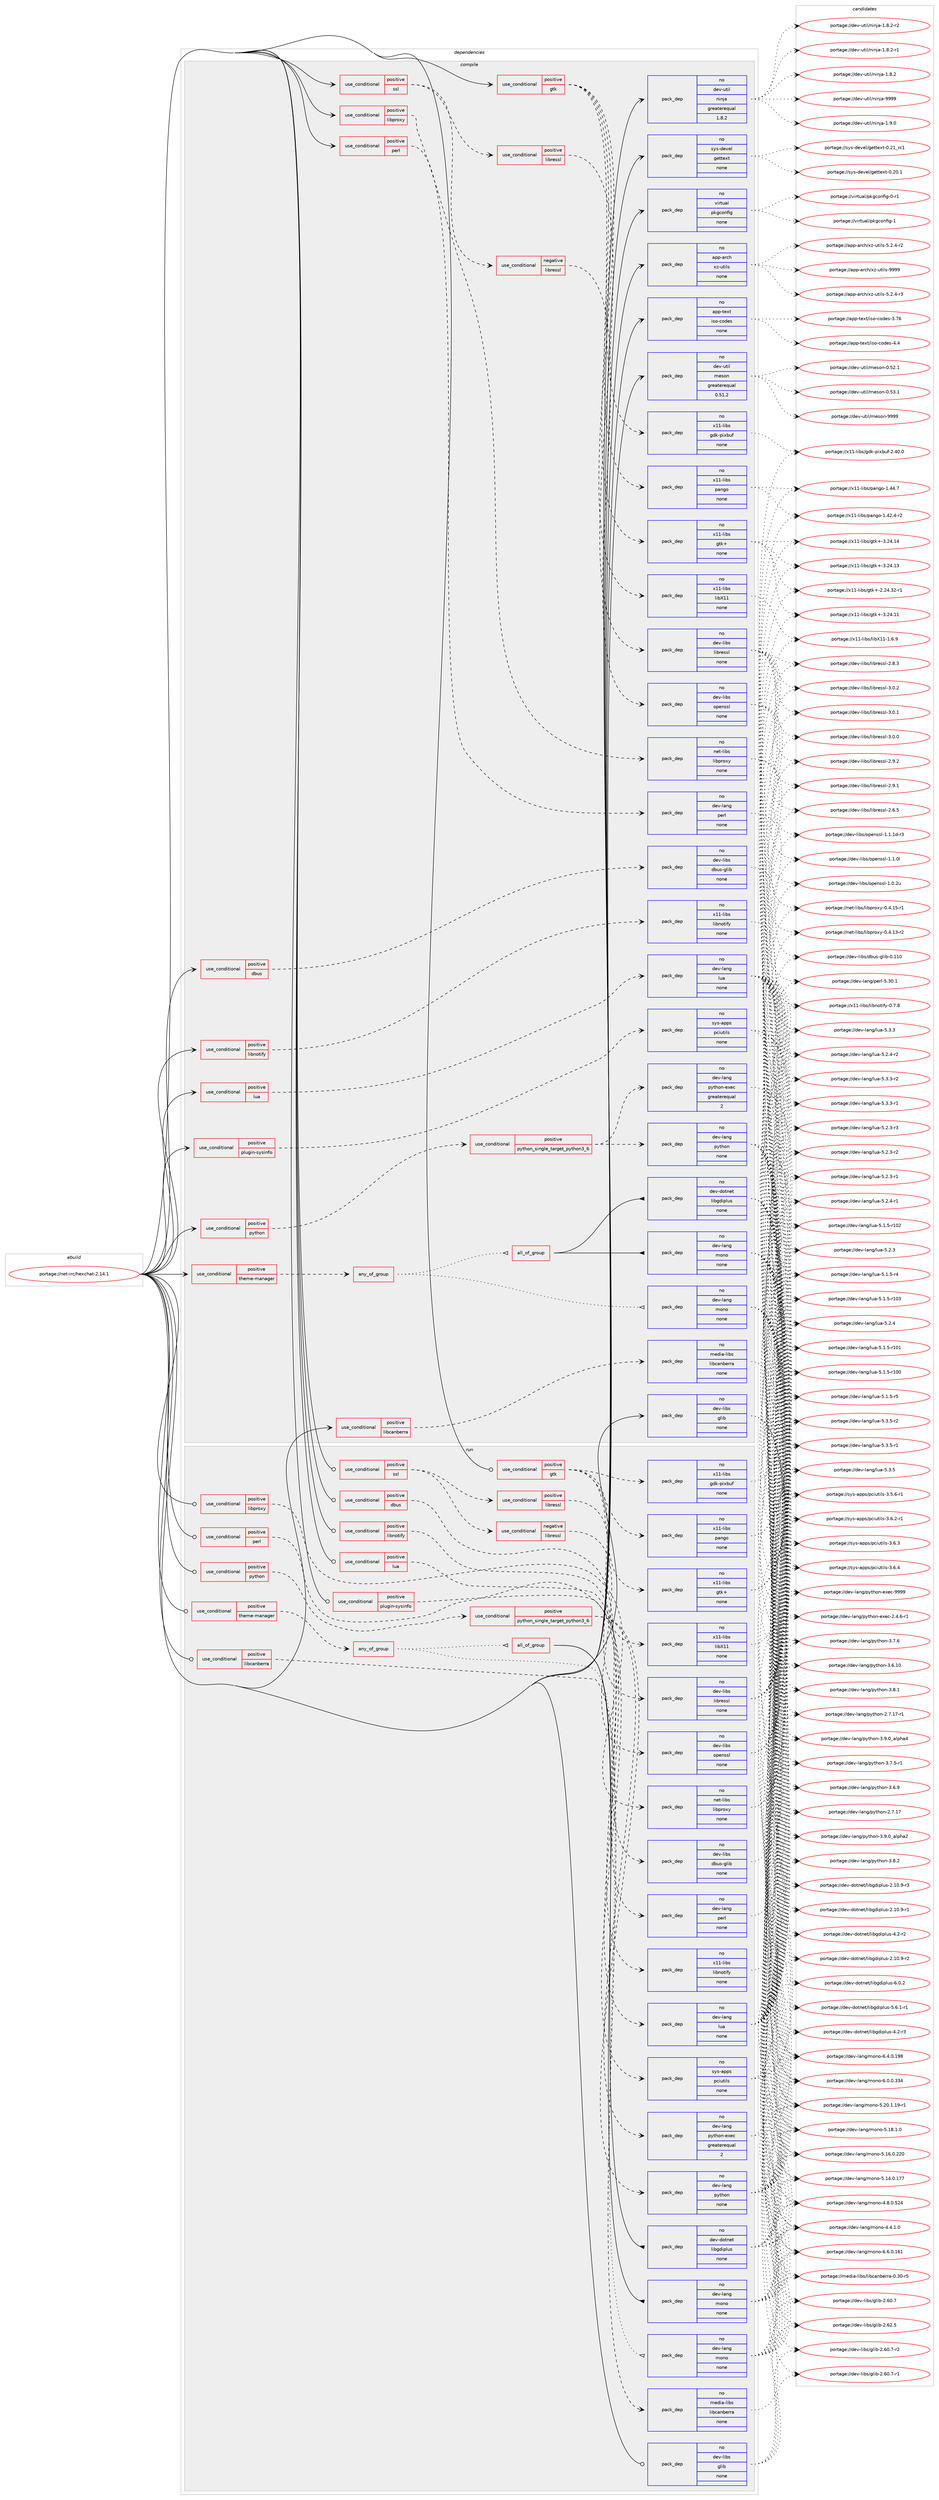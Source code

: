 digraph prolog {

# *************
# Graph options
# *************

newrank=true;
concentrate=true;
compound=true;
graph [rankdir=LR,fontname=Helvetica,fontsize=10,ranksep=1.5];#, ranksep=2.5, nodesep=0.2];
edge  [arrowhead=vee];
node  [fontname=Helvetica,fontsize=10];

# **********
# The ebuild
# **********

subgraph cluster_leftcol {
color=gray;
rank=same;
label=<<i>ebuild</i>>;
id [label="portage://net-irc/hexchat-2.14.1", color=red, width=4, href="../net-irc/hexchat-2.14.1.svg"];
}

# ****************
# The dependencies
# ****************

subgraph cluster_midcol {
color=gray;
label=<<i>dependencies</i>>;
subgraph cluster_compile {
fillcolor="#eeeeee";
style=filled;
label=<<i>compile</i>>;
subgraph cond17827 {
dependency83301 [label=<<TABLE BORDER="0" CELLBORDER="1" CELLSPACING="0" CELLPADDING="4"><TR><TD ROWSPAN="3" CELLPADDING="10">use_conditional</TD></TR><TR><TD>positive</TD></TR><TR><TD>dbus</TD></TR></TABLE>>, shape=none, color=red];
subgraph pack63903 {
dependency83302 [label=<<TABLE BORDER="0" CELLBORDER="1" CELLSPACING="0" CELLPADDING="4" WIDTH="220"><TR><TD ROWSPAN="6" CELLPADDING="30">pack_dep</TD></TR><TR><TD WIDTH="110">no</TD></TR><TR><TD>dev-libs</TD></TR><TR><TD>dbus-glib</TD></TR><TR><TD>none</TD></TR><TR><TD></TD></TR></TABLE>>, shape=none, color=blue];
}
dependency83301:e -> dependency83302:w [weight=20,style="dashed",arrowhead="vee"];
}
id:e -> dependency83301:w [weight=20,style="solid",arrowhead="vee"];
subgraph cond17828 {
dependency83303 [label=<<TABLE BORDER="0" CELLBORDER="1" CELLSPACING="0" CELLPADDING="4"><TR><TD ROWSPAN="3" CELLPADDING="10">use_conditional</TD></TR><TR><TD>positive</TD></TR><TR><TD>gtk</TD></TR></TABLE>>, shape=none, color=red];
subgraph pack63904 {
dependency83304 [label=<<TABLE BORDER="0" CELLBORDER="1" CELLSPACING="0" CELLPADDING="4" WIDTH="220"><TR><TD ROWSPAN="6" CELLPADDING="30">pack_dep</TD></TR><TR><TD WIDTH="110">no</TD></TR><TR><TD>x11-libs</TD></TR><TR><TD>gdk-pixbuf</TD></TR><TR><TD>none</TD></TR><TR><TD></TD></TR></TABLE>>, shape=none, color=blue];
}
dependency83303:e -> dependency83304:w [weight=20,style="dashed",arrowhead="vee"];
subgraph pack63905 {
dependency83305 [label=<<TABLE BORDER="0" CELLBORDER="1" CELLSPACING="0" CELLPADDING="4" WIDTH="220"><TR><TD ROWSPAN="6" CELLPADDING="30">pack_dep</TD></TR><TR><TD WIDTH="110">no</TD></TR><TR><TD>x11-libs</TD></TR><TR><TD>gtk+</TD></TR><TR><TD>none</TD></TR><TR><TD></TD></TR></TABLE>>, shape=none, color=blue];
}
dependency83303:e -> dependency83305:w [weight=20,style="dashed",arrowhead="vee"];
subgraph pack63906 {
dependency83306 [label=<<TABLE BORDER="0" CELLBORDER="1" CELLSPACING="0" CELLPADDING="4" WIDTH="220"><TR><TD ROWSPAN="6" CELLPADDING="30">pack_dep</TD></TR><TR><TD WIDTH="110">no</TD></TR><TR><TD>x11-libs</TD></TR><TR><TD>libX11</TD></TR><TR><TD>none</TD></TR><TR><TD></TD></TR></TABLE>>, shape=none, color=blue];
}
dependency83303:e -> dependency83306:w [weight=20,style="dashed",arrowhead="vee"];
subgraph pack63907 {
dependency83307 [label=<<TABLE BORDER="0" CELLBORDER="1" CELLSPACING="0" CELLPADDING="4" WIDTH="220"><TR><TD ROWSPAN="6" CELLPADDING="30">pack_dep</TD></TR><TR><TD WIDTH="110">no</TD></TR><TR><TD>x11-libs</TD></TR><TR><TD>pango</TD></TR><TR><TD>none</TD></TR><TR><TD></TD></TR></TABLE>>, shape=none, color=blue];
}
dependency83303:e -> dependency83307:w [weight=20,style="dashed",arrowhead="vee"];
}
id:e -> dependency83303:w [weight=20,style="solid",arrowhead="vee"];
subgraph cond17829 {
dependency83308 [label=<<TABLE BORDER="0" CELLBORDER="1" CELLSPACING="0" CELLPADDING="4"><TR><TD ROWSPAN="3" CELLPADDING="10">use_conditional</TD></TR><TR><TD>positive</TD></TR><TR><TD>libcanberra</TD></TR></TABLE>>, shape=none, color=red];
subgraph pack63908 {
dependency83309 [label=<<TABLE BORDER="0" CELLBORDER="1" CELLSPACING="0" CELLPADDING="4" WIDTH="220"><TR><TD ROWSPAN="6" CELLPADDING="30">pack_dep</TD></TR><TR><TD WIDTH="110">no</TD></TR><TR><TD>media-libs</TD></TR><TR><TD>libcanberra</TD></TR><TR><TD>none</TD></TR><TR><TD></TD></TR></TABLE>>, shape=none, color=blue];
}
dependency83308:e -> dependency83309:w [weight=20,style="dashed",arrowhead="vee"];
}
id:e -> dependency83308:w [weight=20,style="solid",arrowhead="vee"];
subgraph cond17830 {
dependency83310 [label=<<TABLE BORDER="0" CELLBORDER="1" CELLSPACING="0" CELLPADDING="4"><TR><TD ROWSPAN="3" CELLPADDING="10">use_conditional</TD></TR><TR><TD>positive</TD></TR><TR><TD>libnotify</TD></TR></TABLE>>, shape=none, color=red];
subgraph pack63909 {
dependency83311 [label=<<TABLE BORDER="0" CELLBORDER="1" CELLSPACING="0" CELLPADDING="4" WIDTH="220"><TR><TD ROWSPAN="6" CELLPADDING="30">pack_dep</TD></TR><TR><TD WIDTH="110">no</TD></TR><TR><TD>x11-libs</TD></TR><TR><TD>libnotify</TD></TR><TR><TD>none</TD></TR><TR><TD></TD></TR></TABLE>>, shape=none, color=blue];
}
dependency83310:e -> dependency83311:w [weight=20,style="dashed",arrowhead="vee"];
}
id:e -> dependency83310:w [weight=20,style="solid",arrowhead="vee"];
subgraph cond17831 {
dependency83312 [label=<<TABLE BORDER="0" CELLBORDER="1" CELLSPACING="0" CELLPADDING="4"><TR><TD ROWSPAN="3" CELLPADDING="10">use_conditional</TD></TR><TR><TD>positive</TD></TR><TR><TD>libproxy</TD></TR></TABLE>>, shape=none, color=red];
subgraph pack63910 {
dependency83313 [label=<<TABLE BORDER="0" CELLBORDER="1" CELLSPACING="0" CELLPADDING="4" WIDTH="220"><TR><TD ROWSPAN="6" CELLPADDING="30">pack_dep</TD></TR><TR><TD WIDTH="110">no</TD></TR><TR><TD>net-libs</TD></TR><TR><TD>libproxy</TD></TR><TR><TD>none</TD></TR><TR><TD></TD></TR></TABLE>>, shape=none, color=blue];
}
dependency83312:e -> dependency83313:w [weight=20,style="dashed",arrowhead="vee"];
}
id:e -> dependency83312:w [weight=20,style="solid",arrowhead="vee"];
subgraph cond17832 {
dependency83314 [label=<<TABLE BORDER="0" CELLBORDER="1" CELLSPACING="0" CELLPADDING="4"><TR><TD ROWSPAN="3" CELLPADDING="10">use_conditional</TD></TR><TR><TD>positive</TD></TR><TR><TD>lua</TD></TR></TABLE>>, shape=none, color=red];
subgraph pack63911 {
dependency83315 [label=<<TABLE BORDER="0" CELLBORDER="1" CELLSPACING="0" CELLPADDING="4" WIDTH="220"><TR><TD ROWSPAN="6" CELLPADDING="30">pack_dep</TD></TR><TR><TD WIDTH="110">no</TD></TR><TR><TD>dev-lang</TD></TR><TR><TD>lua</TD></TR><TR><TD>none</TD></TR><TR><TD></TD></TR></TABLE>>, shape=none, color=blue];
}
dependency83314:e -> dependency83315:w [weight=20,style="dashed",arrowhead="vee"];
}
id:e -> dependency83314:w [weight=20,style="solid",arrowhead="vee"];
subgraph cond17833 {
dependency83316 [label=<<TABLE BORDER="0" CELLBORDER="1" CELLSPACING="0" CELLPADDING="4"><TR><TD ROWSPAN="3" CELLPADDING="10">use_conditional</TD></TR><TR><TD>positive</TD></TR><TR><TD>perl</TD></TR></TABLE>>, shape=none, color=red];
subgraph pack63912 {
dependency83317 [label=<<TABLE BORDER="0" CELLBORDER="1" CELLSPACING="0" CELLPADDING="4" WIDTH="220"><TR><TD ROWSPAN="6" CELLPADDING="30">pack_dep</TD></TR><TR><TD WIDTH="110">no</TD></TR><TR><TD>dev-lang</TD></TR><TR><TD>perl</TD></TR><TR><TD>none</TD></TR><TR><TD></TD></TR></TABLE>>, shape=none, color=blue];
}
dependency83316:e -> dependency83317:w [weight=20,style="dashed",arrowhead="vee"];
}
id:e -> dependency83316:w [weight=20,style="solid",arrowhead="vee"];
subgraph cond17834 {
dependency83318 [label=<<TABLE BORDER="0" CELLBORDER="1" CELLSPACING="0" CELLPADDING="4"><TR><TD ROWSPAN="3" CELLPADDING="10">use_conditional</TD></TR><TR><TD>positive</TD></TR><TR><TD>plugin-sysinfo</TD></TR></TABLE>>, shape=none, color=red];
subgraph pack63913 {
dependency83319 [label=<<TABLE BORDER="0" CELLBORDER="1" CELLSPACING="0" CELLPADDING="4" WIDTH="220"><TR><TD ROWSPAN="6" CELLPADDING="30">pack_dep</TD></TR><TR><TD WIDTH="110">no</TD></TR><TR><TD>sys-apps</TD></TR><TR><TD>pciutils</TD></TR><TR><TD>none</TD></TR><TR><TD></TD></TR></TABLE>>, shape=none, color=blue];
}
dependency83318:e -> dependency83319:w [weight=20,style="dashed",arrowhead="vee"];
}
id:e -> dependency83318:w [weight=20,style="solid",arrowhead="vee"];
subgraph cond17835 {
dependency83320 [label=<<TABLE BORDER="0" CELLBORDER="1" CELLSPACING="0" CELLPADDING="4"><TR><TD ROWSPAN="3" CELLPADDING="10">use_conditional</TD></TR><TR><TD>positive</TD></TR><TR><TD>python</TD></TR></TABLE>>, shape=none, color=red];
subgraph cond17836 {
dependency83321 [label=<<TABLE BORDER="0" CELLBORDER="1" CELLSPACING="0" CELLPADDING="4"><TR><TD ROWSPAN="3" CELLPADDING="10">use_conditional</TD></TR><TR><TD>positive</TD></TR><TR><TD>python_single_target_python3_6</TD></TR></TABLE>>, shape=none, color=red];
subgraph pack63914 {
dependency83322 [label=<<TABLE BORDER="0" CELLBORDER="1" CELLSPACING="0" CELLPADDING="4" WIDTH="220"><TR><TD ROWSPAN="6" CELLPADDING="30">pack_dep</TD></TR><TR><TD WIDTH="110">no</TD></TR><TR><TD>dev-lang</TD></TR><TR><TD>python</TD></TR><TR><TD>none</TD></TR><TR><TD></TD></TR></TABLE>>, shape=none, color=blue];
}
dependency83321:e -> dependency83322:w [weight=20,style="dashed",arrowhead="vee"];
subgraph pack63915 {
dependency83323 [label=<<TABLE BORDER="0" CELLBORDER="1" CELLSPACING="0" CELLPADDING="4" WIDTH="220"><TR><TD ROWSPAN="6" CELLPADDING="30">pack_dep</TD></TR><TR><TD WIDTH="110">no</TD></TR><TR><TD>dev-lang</TD></TR><TR><TD>python-exec</TD></TR><TR><TD>greaterequal</TD></TR><TR><TD>2</TD></TR></TABLE>>, shape=none, color=blue];
}
dependency83321:e -> dependency83323:w [weight=20,style="dashed",arrowhead="vee"];
}
dependency83320:e -> dependency83321:w [weight=20,style="dashed",arrowhead="vee"];
}
id:e -> dependency83320:w [weight=20,style="solid",arrowhead="vee"];
subgraph cond17837 {
dependency83324 [label=<<TABLE BORDER="0" CELLBORDER="1" CELLSPACING="0" CELLPADDING="4"><TR><TD ROWSPAN="3" CELLPADDING="10">use_conditional</TD></TR><TR><TD>positive</TD></TR><TR><TD>ssl</TD></TR></TABLE>>, shape=none, color=red];
subgraph cond17838 {
dependency83325 [label=<<TABLE BORDER="0" CELLBORDER="1" CELLSPACING="0" CELLPADDING="4"><TR><TD ROWSPAN="3" CELLPADDING="10">use_conditional</TD></TR><TR><TD>negative</TD></TR><TR><TD>libressl</TD></TR></TABLE>>, shape=none, color=red];
subgraph pack63916 {
dependency83326 [label=<<TABLE BORDER="0" CELLBORDER="1" CELLSPACING="0" CELLPADDING="4" WIDTH="220"><TR><TD ROWSPAN="6" CELLPADDING="30">pack_dep</TD></TR><TR><TD WIDTH="110">no</TD></TR><TR><TD>dev-libs</TD></TR><TR><TD>openssl</TD></TR><TR><TD>none</TD></TR><TR><TD></TD></TR></TABLE>>, shape=none, color=blue];
}
dependency83325:e -> dependency83326:w [weight=20,style="dashed",arrowhead="vee"];
}
dependency83324:e -> dependency83325:w [weight=20,style="dashed",arrowhead="vee"];
subgraph cond17839 {
dependency83327 [label=<<TABLE BORDER="0" CELLBORDER="1" CELLSPACING="0" CELLPADDING="4"><TR><TD ROWSPAN="3" CELLPADDING="10">use_conditional</TD></TR><TR><TD>positive</TD></TR><TR><TD>libressl</TD></TR></TABLE>>, shape=none, color=red];
subgraph pack63917 {
dependency83328 [label=<<TABLE BORDER="0" CELLBORDER="1" CELLSPACING="0" CELLPADDING="4" WIDTH="220"><TR><TD ROWSPAN="6" CELLPADDING="30">pack_dep</TD></TR><TR><TD WIDTH="110">no</TD></TR><TR><TD>dev-libs</TD></TR><TR><TD>libressl</TD></TR><TR><TD>none</TD></TR><TR><TD></TD></TR></TABLE>>, shape=none, color=blue];
}
dependency83327:e -> dependency83328:w [weight=20,style="dashed",arrowhead="vee"];
}
dependency83324:e -> dependency83327:w [weight=20,style="dashed",arrowhead="vee"];
}
id:e -> dependency83324:w [weight=20,style="solid",arrowhead="vee"];
subgraph cond17840 {
dependency83329 [label=<<TABLE BORDER="0" CELLBORDER="1" CELLSPACING="0" CELLPADDING="4"><TR><TD ROWSPAN="3" CELLPADDING="10">use_conditional</TD></TR><TR><TD>positive</TD></TR><TR><TD>theme-manager</TD></TR></TABLE>>, shape=none, color=red];
subgraph any1499 {
dependency83330 [label=<<TABLE BORDER="0" CELLBORDER="1" CELLSPACING="0" CELLPADDING="4"><TR><TD CELLPADDING="10">any_of_group</TD></TR></TABLE>>, shape=none, color=red];subgraph all75 {
dependency83331 [label=<<TABLE BORDER="0" CELLBORDER="1" CELLSPACING="0" CELLPADDING="4"><TR><TD CELLPADDING="10">all_of_group</TD></TR></TABLE>>, shape=none, color=red];subgraph pack63918 {
dependency83332 [label=<<TABLE BORDER="0" CELLBORDER="1" CELLSPACING="0" CELLPADDING="4" WIDTH="220"><TR><TD ROWSPAN="6" CELLPADDING="30">pack_dep</TD></TR><TR><TD WIDTH="110">no</TD></TR><TR><TD>dev-lang</TD></TR><TR><TD>mono</TD></TR><TR><TD>none</TD></TR><TR><TD></TD></TR></TABLE>>, shape=none, color=blue];
}
dependency83331:e -> dependency83332:w [weight=20,style="solid",arrowhead="inv"];
subgraph pack63919 {
dependency83333 [label=<<TABLE BORDER="0" CELLBORDER="1" CELLSPACING="0" CELLPADDING="4" WIDTH="220"><TR><TD ROWSPAN="6" CELLPADDING="30">pack_dep</TD></TR><TR><TD WIDTH="110">no</TD></TR><TR><TD>dev-dotnet</TD></TR><TR><TD>libgdiplus</TD></TR><TR><TD>none</TD></TR><TR><TD></TD></TR></TABLE>>, shape=none, color=blue];
}
dependency83331:e -> dependency83333:w [weight=20,style="solid",arrowhead="inv"];
}
dependency83330:e -> dependency83331:w [weight=20,style="dotted",arrowhead="oinv"];
subgraph pack63920 {
dependency83334 [label=<<TABLE BORDER="0" CELLBORDER="1" CELLSPACING="0" CELLPADDING="4" WIDTH="220"><TR><TD ROWSPAN="6" CELLPADDING="30">pack_dep</TD></TR><TR><TD WIDTH="110">no</TD></TR><TR><TD>dev-lang</TD></TR><TR><TD>mono</TD></TR><TR><TD>none</TD></TR><TR><TD></TD></TR></TABLE>>, shape=none, color=blue];
}
dependency83330:e -> dependency83334:w [weight=20,style="dotted",arrowhead="oinv"];
}
dependency83329:e -> dependency83330:w [weight=20,style="dashed",arrowhead="vee"];
}
id:e -> dependency83329:w [weight=20,style="solid",arrowhead="vee"];
subgraph pack63921 {
dependency83335 [label=<<TABLE BORDER="0" CELLBORDER="1" CELLSPACING="0" CELLPADDING="4" WIDTH="220"><TR><TD ROWSPAN="6" CELLPADDING="30">pack_dep</TD></TR><TR><TD WIDTH="110">no</TD></TR><TR><TD>app-arch</TD></TR><TR><TD>xz-utils</TD></TR><TR><TD>none</TD></TR><TR><TD></TD></TR></TABLE>>, shape=none, color=blue];
}
id:e -> dependency83335:w [weight=20,style="solid",arrowhead="vee"];
subgraph pack63922 {
dependency83336 [label=<<TABLE BORDER="0" CELLBORDER="1" CELLSPACING="0" CELLPADDING="4" WIDTH="220"><TR><TD ROWSPAN="6" CELLPADDING="30">pack_dep</TD></TR><TR><TD WIDTH="110">no</TD></TR><TR><TD>app-text</TD></TR><TR><TD>iso-codes</TD></TR><TR><TD>none</TD></TR><TR><TD></TD></TR></TABLE>>, shape=none, color=blue];
}
id:e -> dependency83336:w [weight=20,style="solid",arrowhead="vee"];
subgraph pack63923 {
dependency83337 [label=<<TABLE BORDER="0" CELLBORDER="1" CELLSPACING="0" CELLPADDING="4" WIDTH="220"><TR><TD ROWSPAN="6" CELLPADDING="30">pack_dep</TD></TR><TR><TD WIDTH="110">no</TD></TR><TR><TD>dev-libs</TD></TR><TR><TD>glib</TD></TR><TR><TD>none</TD></TR><TR><TD></TD></TR></TABLE>>, shape=none, color=blue];
}
id:e -> dependency83337:w [weight=20,style="solid",arrowhead="vee"];
subgraph pack63924 {
dependency83338 [label=<<TABLE BORDER="0" CELLBORDER="1" CELLSPACING="0" CELLPADDING="4" WIDTH="220"><TR><TD ROWSPAN="6" CELLPADDING="30">pack_dep</TD></TR><TR><TD WIDTH="110">no</TD></TR><TR><TD>dev-util</TD></TR><TR><TD>meson</TD></TR><TR><TD>greaterequal</TD></TR><TR><TD>0.51.2</TD></TR></TABLE>>, shape=none, color=blue];
}
id:e -> dependency83338:w [weight=20,style="solid",arrowhead="vee"];
subgraph pack63925 {
dependency83339 [label=<<TABLE BORDER="0" CELLBORDER="1" CELLSPACING="0" CELLPADDING="4" WIDTH="220"><TR><TD ROWSPAN="6" CELLPADDING="30">pack_dep</TD></TR><TR><TD WIDTH="110">no</TD></TR><TR><TD>dev-util</TD></TR><TR><TD>ninja</TD></TR><TR><TD>greaterequal</TD></TR><TR><TD>1.8.2</TD></TR></TABLE>>, shape=none, color=blue];
}
id:e -> dependency83339:w [weight=20,style="solid",arrowhead="vee"];
subgraph pack63926 {
dependency83340 [label=<<TABLE BORDER="0" CELLBORDER="1" CELLSPACING="0" CELLPADDING="4" WIDTH="220"><TR><TD ROWSPAN="6" CELLPADDING="30">pack_dep</TD></TR><TR><TD WIDTH="110">no</TD></TR><TR><TD>sys-devel</TD></TR><TR><TD>gettext</TD></TR><TR><TD>none</TD></TR><TR><TD></TD></TR></TABLE>>, shape=none, color=blue];
}
id:e -> dependency83340:w [weight=20,style="solid",arrowhead="vee"];
subgraph pack63927 {
dependency83341 [label=<<TABLE BORDER="0" CELLBORDER="1" CELLSPACING="0" CELLPADDING="4" WIDTH="220"><TR><TD ROWSPAN="6" CELLPADDING="30">pack_dep</TD></TR><TR><TD WIDTH="110">no</TD></TR><TR><TD>virtual</TD></TR><TR><TD>pkgconfig</TD></TR><TR><TD>none</TD></TR><TR><TD></TD></TR></TABLE>>, shape=none, color=blue];
}
id:e -> dependency83341:w [weight=20,style="solid",arrowhead="vee"];
}
subgraph cluster_compileandrun {
fillcolor="#eeeeee";
style=filled;
label=<<i>compile and run</i>>;
}
subgraph cluster_run {
fillcolor="#eeeeee";
style=filled;
label=<<i>run</i>>;
subgraph cond17841 {
dependency83342 [label=<<TABLE BORDER="0" CELLBORDER="1" CELLSPACING="0" CELLPADDING="4"><TR><TD ROWSPAN="3" CELLPADDING="10">use_conditional</TD></TR><TR><TD>positive</TD></TR><TR><TD>dbus</TD></TR></TABLE>>, shape=none, color=red];
subgraph pack63928 {
dependency83343 [label=<<TABLE BORDER="0" CELLBORDER="1" CELLSPACING="0" CELLPADDING="4" WIDTH="220"><TR><TD ROWSPAN="6" CELLPADDING="30">pack_dep</TD></TR><TR><TD WIDTH="110">no</TD></TR><TR><TD>dev-libs</TD></TR><TR><TD>dbus-glib</TD></TR><TR><TD>none</TD></TR><TR><TD></TD></TR></TABLE>>, shape=none, color=blue];
}
dependency83342:e -> dependency83343:w [weight=20,style="dashed",arrowhead="vee"];
}
id:e -> dependency83342:w [weight=20,style="solid",arrowhead="odot"];
subgraph cond17842 {
dependency83344 [label=<<TABLE BORDER="0" CELLBORDER="1" CELLSPACING="0" CELLPADDING="4"><TR><TD ROWSPAN="3" CELLPADDING="10">use_conditional</TD></TR><TR><TD>positive</TD></TR><TR><TD>gtk</TD></TR></TABLE>>, shape=none, color=red];
subgraph pack63929 {
dependency83345 [label=<<TABLE BORDER="0" CELLBORDER="1" CELLSPACING="0" CELLPADDING="4" WIDTH="220"><TR><TD ROWSPAN="6" CELLPADDING="30">pack_dep</TD></TR><TR><TD WIDTH="110">no</TD></TR><TR><TD>x11-libs</TD></TR><TR><TD>gdk-pixbuf</TD></TR><TR><TD>none</TD></TR><TR><TD></TD></TR></TABLE>>, shape=none, color=blue];
}
dependency83344:e -> dependency83345:w [weight=20,style="dashed",arrowhead="vee"];
subgraph pack63930 {
dependency83346 [label=<<TABLE BORDER="0" CELLBORDER="1" CELLSPACING="0" CELLPADDING="4" WIDTH="220"><TR><TD ROWSPAN="6" CELLPADDING="30">pack_dep</TD></TR><TR><TD WIDTH="110">no</TD></TR><TR><TD>x11-libs</TD></TR><TR><TD>gtk+</TD></TR><TR><TD>none</TD></TR><TR><TD></TD></TR></TABLE>>, shape=none, color=blue];
}
dependency83344:e -> dependency83346:w [weight=20,style="dashed",arrowhead="vee"];
subgraph pack63931 {
dependency83347 [label=<<TABLE BORDER="0" CELLBORDER="1" CELLSPACING="0" CELLPADDING="4" WIDTH="220"><TR><TD ROWSPAN="6" CELLPADDING="30">pack_dep</TD></TR><TR><TD WIDTH="110">no</TD></TR><TR><TD>x11-libs</TD></TR><TR><TD>libX11</TD></TR><TR><TD>none</TD></TR><TR><TD></TD></TR></TABLE>>, shape=none, color=blue];
}
dependency83344:e -> dependency83347:w [weight=20,style="dashed",arrowhead="vee"];
subgraph pack63932 {
dependency83348 [label=<<TABLE BORDER="0" CELLBORDER="1" CELLSPACING="0" CELLPADDING="4" WIDTH="220"><TR><TD ROWSPAN="6" CELLPADDING="30">pack_dep</TD></TR><TR><TD WIDTH="110">no</TD></TR><TR><TD>x11-libs</TD></TR><TR><TD>pango</TD></TR><TR><TD>none</TD></TR><TR><TD></TD></TR></TABLE>>, shape=none, color=blue];
}
dependency83344:e -> dependency83348:w [weight=20,style="dashed",arrowhead="vee"];
}
id:e -> dependency83344:w [weight=20,style="solid",arrowhead="odot"];
subgraph cond17843 {
dependency83349 [label=<<TABLE BORDER="0" CELLBORDER="1" CELLSPACING="0" CELLPADDING="4"><TR><TD ROWSPAN="3" CELLPADDING="10">use_conditional</TD></TR><TR><TD>positive</TD></TR><TR><TD>libcanberra</TD></TR></TABLE>>, shape=none, color=red];
subgraph pack63933 {
dependency83350 [label=<<TABLE BORDER="0" CELLBORDER="1" CELLSPACING="0" CELLPADDING="4" WIDTH="220"><TR><TD ROWSPAN="6" CELLPADDING="30">pack_dep</TD></TR><TR><TD WIDTH="110">no</TD></TR><TR><TD>media-libs</TD></TR><TR><TD>libcanberra</TD></TR><TR><TD>none</TD></TR><TR><TD></TD></TR></TABLE>>, shape=none, color=blue];
}
dependency83349:e -> dependency83350:w [weight=20,style="dashed",arrowhead="vee"];
}
id:e -> dependency83349:w [weight=20,style="solid",arrowhead="odot"];
subgraph cond17844 {
dependency83351 [label=<<TABLE BORDER="0" CELLBORDER="1" CELLSPACING="0" CELLPADDING="4"><TR><TD ROWSPAN="3" CELLPADDING="10">use_conditional</TD></TR><TR><TD>positive</TD></TR><TR><TD>libnotify</TD></TR></TABLE>>, shape=none, color=red];
subgraph pack63934 {
dependency83352 [label=<<TABLE BORDER="0" CELLBORDER="1" CELLSPACING="0" CELLPADDING="4" WIDTH="220"><TR><TD ROWSPAN="6" CELLPADDING="30">pack_dep</TD></TR><TR><TD WIDTH="110">no</TD></TR><TR><TD>x11-libs</TD></TR><TR><TD>libnotify</TD></TR><TR><TD>none</TD></TR><TR><TD></TD></TR></TABLE>>, shape=none, color=blue];
}
dependency83351:e -> dependency83352:w [weight=20,style="dashed",arrowhead="vee"];
}
id:e -> dependency83351:w [weight=20,style="solid",arrowhead="odot"];
subgraph cond17845 {
dependency83353 [label=<<TABLE BORDER="0" CELLBORDER="1" CELLSPACING="0" CELLPADDING="4"><TR><TD ROWSPAN="3" CELLPADDING="10">use_conditional</TD></TR><TR><TD>positive</TD></TR><TR><TD>libproxy</TD></TR></TABLE>>, shape=none, color=red];
subgraph pack63935 {
dependency83354 [label=<<TABLE BORDER="0" CELLBORDER="1" CELLSPACING="0" CELLPADDING="4" WIDTH="220"><TR><TD ROWSPAN="6" CELLPADDING="30">pack_dep</TD></TR><TR><TD WIDTH="110">no</TD></TR><TR><TD>net-libs</TD></TR><TR><TD>libproxy</TD></TR><TR><TD>none</TD></TR><TR><TD></TD></TR></TABLE>>, shape=none, color=blue];
}
dependency83353:e -> dependency83354:w [weight=20,style="dashed",arrowhead="vee"];
}
id:e -> dependency83353:w [weight=20,style="solid",arrowhead="odot"];
subgraph cond17846 {
dependency83355 [label=<<TABLE BORDER="0" CELLBORDER="1" CELLSPACING="0" CELLPADDING="4"><TR><TD ROWSPAN="3" CELLPADDING="10">use_conditional</TD></TR><TR><TD>positive</TD></TR><TR><TD>lua</TD></TR></TABLE>>, shape=none, color=red];
subgraph pack63936 {
dependency83356 [label=<<TABLE BORDER="0" CELLBORDER="1" CELLSPACING="0" CELLPADDING="4" WIDTH="220"><TR><TD ROWSPAN="6" CELLPADDING="30">pack_dep</TD></TR><TR><TD WIDTH="110">no</TD></TR><TR><TD>dev-lang</TD></TR><TR><TD>lua</TD></TR><TR><TD>none</TD></TR><TR><TD></TD></TR></TABLE>>, shape=none, color=blue];
}
dependency83355:e -> dependency83356:w [weight=20,style="dashed",arrowhead="vee"];
}
id:e -> dependency83355:w [weight=20,style="solid",arrowhead="odot"];
subgraph cond17847 {
dependency83357 [label=<<TABLE BORDER="0" CELLBORDER="1" CELLSPACING="0" CELLPADDING="4"><TR><TD ROWSPAN="3" CELLPADDING="10">use_conditional</TD></TR><TR><TD>positive</TD></TR><TR><TD>perl</TD></TR></TABLE>>, shape=none, color=red];
subgraph pack63937 {
dependency83358 [label=<<TABLE BORDER="0" CELLBORDER="1" CELLSPACING="0" CELLPADDING="4" WIDTH="220"><TR><TD ROWSPAN="6" CELLPADDING="30">pack_dep</TD></TR><TR><TD WIDTH="110">no</TD></TR><TR><TD>dev-lang</TD></TR><TR><TD>perl</TD></TR><TR><TD>none</TD></TR><TR><TD></TD></TR></TABLE>>, shape=none, color=blue];
}
dependency83357:e -> dependency83358:w [weight=20,style="dashed",arrowhead="vee"];
}
id:e -> dependency83357:w [weight=20,style="solid",arrowhead="odot"];
subgraph cond17848 {
dependency83359 [label=<<TABLE BORDER="0" CELLBORDER="1" CELLSPACING="0" CELLPADDING="4"><TR><TD ROWSPAN="3" CELLPADDING="10">use_conditional</TD></TR><TR><TD>positive</TD></TR><TR><TD>plugin-sysinfo</TD></TR></TABLE>>, shape=none, color=red];
subgraph pack63938 {
dependency83360 [label=<<TABLE BORDER="0" CELLBORDER="1" CELLSPACING="0" CELLPADDING="4" WIDTH="220"><TR><TD ROWSPAN="6" CELLPADDING="30">pack_dep</TD></TR><TR><TD WIDTH="110">no</TD></TR><TR><TD>sys-apps</TD></TR><TR><TD>pciutils</TD></TR><TR><TD>none</TD></TR><TR><TD></TD></TR></TABLE>>, shape=none, color=blue];
}
dependency83359:e -> dependency83360:w [weight=20,style="dashed",arrowhead="vee"];
}
id:e -> dependency83359:w [weight=20,style="solid",arrowhead="odot"];
subgraph cond17849 {
dependency83361 [label=<<TABLE BORDER="0" CELLBORDER="1" CELLSPACING="0" CELLPADDING="4"><TR><TD ROWSPAN="3" CELLPADDING="10">use_conditional</TD></TR><TR><TD>positive</TD></TR><TR><TD>python</TD></TR></TABLE>>, shape=none, color=red];
subgraph cond17850 {
dependency83362 [label=<<TABLE BORDER="0" CELLBORDER="1" CELLSPACING="0" CELLPADDING="4"><TR><TD ROWSPAN="3" CELLPADDING="10">use_conditional</TD></TR><TR><TD>positive</TD></TR><TR><TD>python_single_target_python3_6</TD></TR></TABLE>>, shape=none, color=red];
subgraph pack63939 {
dependency83363 [label=<<TABLE BORDER="0" CELLBORDER="1" CELLSPACING="0" CELLPADDING="4" WIDTH="220"><TR><TD ROWSPAN="6" CELLPADDING="30">pack_dep</TD></TR><TR><TD WIDTH="110">no</TD></TR><TR><TD>dev-lang</TD></TR><TR><TD>python</TD></TR><TR><TD>none</TD></TR><TR><TD></TD></TR></TABLE>>, shape=none, color=blue];
}
dependency83362:e -> dependency83363:w [weight=20,style="dashed",arrowhead="vee"];
subgraph pack63940 {
dependency83364 [label=<<TABLE BORDER="0" CELLBORDER="1" CELLSPACING="0" CELLPADDING="4" WIDTH="220"><TR><TD ROWSPAN="6" CELLPADDING="30">pack_dep</TD></TR><TR><TD WIDTH="110">no</TD></TR><TR><TD>dev-lang</TD></TR><TR><TD>python-exec</TD></TR><TR><TD>greaterequal</TD></TR><TR><TD>2</TD></TR></TABLE>>, shape=none, color=blue];
}
dependency83362:e -> dependency83364:w [weight=20,style="dashed",arrowhead="vee"];
}
dependency83361:e -> dependency83362:w [weight=20,style="dashed",arrowhead="vee"];
}
id:e -> dependency83361:w [weight=20,style="solid",arrowhead="odot"];
subgraph cond17851 {
dependency83365 [label=<<TABLE BORDER="0" CELLBORDER="1" CELLSPACING="0" CELLPADDING="4"><TR><TD ROWSPAN="3" CELLPADDING="10">use_conditional</TD></TR><TR><TD>positive</TD></TR><TR><TD>ssl</TD></TR></TABLE>>, shape=none, color=red];
subgraph cond17852 {
dependency83366 [label=<<TABLE BORDER="0" CELLBORDER="1" CELLSPACING="0" CELLPADDING="4"><TR><TD ROWSPAN="3" CELLPADDING="10">use_conditional</TD></TR><TR><TD>negative</TD></TR><TR><TD>libressl</TD></TR></TABLE>>, shape=none, color=red];
subgraph pack63941 {
dependency83367 [label=<<TABLE BORDER="0" CELLBORDER="1" CELLSPACING="0" CELLPADDING="4" WIDTH="220"><TR><TD ROWSPAN="6" CELLPADDING="30">pack_dep</TD></TR><TR><TD WIDTH="110">no</TD></TR><TR><TD>dev-libs</TD></TR><TR><TD>openssl</TD></TR><TR><TD>none</TD></TR><TR><TD></TD></TR></TABLE>>, shape=none, color=blue];
}
dependency83366:e -> dependency83367:w [weight=20,style="dashed",arrowhead="vee"];
}
dependency83365:e -> dependency83366:w [weight=20,style="dashed",arrowhead="vee"];
subgraph cond17853 {
dependency83368 [label=<<TABLE BORDER="0" CELLBORDER="1" CELLSPACING="0" CELLPADDING="4"><TR><TD ROWSPAN="3" CELLPADDING="10">use_conditional</TD></TR><TR><TD>positive</TD></TR><TR><TD>libressl</TD></TR></TABLE>>, shape=none, color=red];
subgraph pack63942 {
dependency83369 [label=<<TABLE BORDER="0" CELLBORDER="1" CELLSPACING="0" CELLPADDING="4" WIDTH="220"><TR><TD ROWSPAN="6" CELLPADDING="30">pack_dep</TD></TR><TR><TD WIDTH="110">no</TD></TR><TR><TD>dev-libs</TD></TR><TR><TD>libressl</TD></TR><TR><TD>none</TD></TR><TR><TD></TD></TR></TABLE>>, shape=none, color=blue];
}
dependency83368:e -> dependency83369:w [weight=20,style="dashed",arrowhead="vee"];
}
dependency83365:e -> dependency83368:w [weight=20,style="dashed",arrowhead="vee"];
}
id:e -> dependency83365:w [weight=20,style="solid",arrowhead="odot"];
subgraph cond17854 {
dependency83370 [label=<<TABLE BORDER="0" CELLBORDER="1" CELLSPACING="0" CELLPADDING="4"><TR><TD ROWSPAN="3" CELLPADDING="10">use_conditional</TD></TR><TR><TD>positive</TD></TR><TR><TD>theme-manager</TD></TR></TABLE>>, shape=none, color=red];
subgraph any1500 {
dependency83371 [label=<<TABLE BORDER="0" CELLBORDER="1" CELLSPACING="0" CELLPADDING="4"><TR><TD CELLPADDING="10">any_of_group</TD></TR></TABLE>>, shape=none, color=red];subgraph all76 {
dependency83372 [label=<<TABLE BORDER="0" CELLBORDER="1" CELLSPACING="0" CELLPADDING="4"><TR><TD CELLPADDING="10">all_of_group</TD></TR></TABLE>>, shape=none, color=red];subgraph pack63943 {
dependency83373 [label=<<TABLE BORDER="0" CELLBORDER="1" CELLSPACING="0" CELLPADDING="4" WIDTH="220"><TR><TD ROWSPAN="6" CELLPADDING="30">pack_dep</TD></TR><TR><TD WIDTH="110">no</TD></TR><TR><TD>dev-lang</TD></TR><TR><TD>mono</TD></TR><TR><TD>none</TD></TR><TR><TD></TD></TR></TABLE>>, shape=none, color=blue];
}
dependency83372:e -> dependency83373:w [weight=20,style="solid",arrowhead="inv"];
subgraph pack63944 {
dependency83374 [label=<<TABLE BORDER="0" CELLBORDER="1" CELLSPACING="0" CELLPADDING="4" WIDTH="220"><TR><TD ROWSPAN="6" CELLPADDING="30">pack_dep</TD></TR><TR><TD WIDTH="110">no</TD></TR><TR><TD>dev-dotnet</TD></TR><TR><TD>libgdiplus</TD></TR><TR><TD>none</TD></TR><TR><TD></TD></TR></TABLE>>, shape=none, color=blue];
}
dependency83372:e -> dependency83374:w [weight=20,style="solid",arrowhead="inv"];
}
dependency83371:e -> dependency83372:w [weight=20,style="dotted",arrowhead="oinv"];
subgraph pack63945 {
dependency83375 [label=<<TABLE BORDER="0" CELLBORDER="1" CELLSPACING="0" CELLPADDING="4" WIDTH="220"><TR><TD ROWSPAN="6" CELLPADDING="30">pack_dep</TD></TR><TR><TD WIDTH="110">no</TD></TR><TR><TD>dev-lang</TD></TR><TR><TD>mono</TD></TR><TR><TD>none</TD></TR><TR><TD></TD></TR></TABLE>>, shape=none, color=blue];
}
dependency83371:e -> dependency83375:w [weight=20,style="dotted",arrowhead="oinv"];
}
dependency83370:e -> dependency83371:w [weight=20,style="dashed",arrowhead="vee"];
}
id:e -> dependency83370:w [weight=20,style="solid",arrowhead="odot"];
subgraph pack63946 {
dependency83376 [label=<<TABLE BORDER="0" CELLBORDER="1" CELLSPACING="0" CELLPADDING="4" WIDTH="220"><TR><TD ROWSPAN="6" CELLPADDING="30">pack_dep</TD></TR><TR><TD WIDTH="110">no</TD></TR><TR><TD>dev-libs</TD></TR><TR><TD>glib</TD></TR><TR><TD>none</TD></TR><TR><TD></TD></TR></TABLE>>, shape=none, color=blue];
}
id:e -> dependency83376:w [weight=20,style="solid",arrowhead="odot"];
}
}

# **************
# The candidates
# **************

subgraph cluster_choices {
rank=same;
color=gray;
label=<<i>candidates</i>>;

subgraph choice63903 {
color=black;
nodesep=1;
choice100101118451081059811547100981171154510310810598454846494948 [label="portage://dev-libs/dbus-glib-0.110", color=red, width=4,href="../dev-libs/dbus-glib-0.110.svg"];
dependency83302:e -> choice100101118451081059811547100981171154510310810598454846494948:w [style=dotted,weight="100"];
}
subgraph choice63904 {
color=black;
nodesep=1;
choice1204949451081059811547103100107451121051209811710245504652484648 [label="portage://x11-libs/gdk-pixbuf-2.40.0", color=red, width=4,href="../x11-libs/gdk-pixbuf-2.40.0.svg"];
dependency83304:e -> choice1204949451081059811547103100107451121051209811710245504652484648:w [style=dotted,weight="100"];
}
subgraph choice63905 {
color=black;
nodesep=1;
choice1204949451081059811547103116107434551465052464952 [label="portage://x11-libs/gtk+-3.24.14", color=red, width=4,href="../x11-libs/gtk+-3.24.14.svg"];
choice1204949451081059811547103116107434551465052464951 [label="portage://x11-libs/gtk+-3.24.13", color=red, width=4,href="../x11-libs/gtk+-3.24.13.svg"];
choice1204949451081059811547103116107434551465052464949 [label="portage://x11-libs/gtk+-3.24.11", color=red, width=4,href="../x11-libs/gtk+-3.24.11.svg"];
choice12049494510810598115471031161074345504650524651504511449 [label="portage://x11-libs/gtk+-2.24.32-r1", color=red, width=4,href="../x11-libs/gtk+-2.24.32-r1.svg"];
dependency83305:e -> choice1204949451081059811547103116107434551465052464952:w [style=dotted,weight="100"];
dependency83305:e -> choice1204949451081059811547103116107434551465052464951:w [style=dotted,weight="100"];
dependency83305:e -> choice1204949451081059811547103116107434551465052464949:w [style=dotted,weight="100"];
dependency83305:e -> choice12049494510810598115471031161074345504650524651504511449:w [style=dotted,weight="100"];
}
subgraph choice63906 {
color=black;
nodesep=1;
choice120494945108105981154710810598884949454946544657 [label="portage://x11-libs/libX11-1.6.9", color=red, width=4,href="../x11-libs/libX11-1.6.9.svg"];
dependency83306:e -> choice120494945108105981154710810598884949454946544657:w [style=dotted,weight="100"];
}
subgraph choice63907 {
color=black;
nodesep=1;
choice12049494510810598115471129711010311145494652524655 [label="portage://x11-libs/pango-1.44.7", color=red, width=4,href="../x11-libs/pango-1.44.7.svg"];
choice120494945108105981154711297110103111454946525046524511450 [label="portage://x11-libs/pango-1.42.4-r2", color=red, width=4,href="../x11-libs/pango-1.42.4-r2.svg"];
dependency83307:e -> choice12049494510810598115471129711010311145494652524655:w [style=dotted,weight="100"];
dependency83307:e -> choice120494945108105981154711297110103111454946525046524511450:w [style=dotted,weight="100"];
}
subgraph choice63908 {
color=black;
nodesep=1;
choice10910110010597451081059811547108105989997110981011141149745484651484511453 [label="portage://media-libs/libcanberra-0.30-r5", color=red, width=4,href="../media-libs/libcanberra-0.30-r5.svg"];
dependency83309:e -> choice10910110010597451081059811547108105989997110981011141149745484651484511453:w [style=dotted,weight="100"];
}
subgraph choice63909 {
color=black;
nodesep=1;
choice120494945108105981154710810598110111116105102121454846554656 [label="portage://x11-libs/libnotify-0.7.8", color=red, width=4,href="../x11-libs/libnotify-0.7.8.svg"];
dependency83311:e -> choice120494945108105981154710810598110111116105102121454846554656:w [style=dotted,weight="100"];
}
subgraph choice63910 {
color=black;
nodesep=1;
choice11010111645108105981154710810598112114111120121454846524649534511449 [label="portage://net-libs/libproxy-0.4.15-r1", color=red, width=4,href="../net-libs/libproxy-0.4.15-r1.svg"];
choice11010111645108105981154710810598112114111120121454846524649514511450 [label="portage://net-libs/libproxy-0.4.13-r2", color=red, width=4,href="../net-libs/libproxy-0.4.13-r2.svg"];
dependency83313:e -> choice11010111645108105981154710810598112114111120121454846524649534511449:w [style=dotted,weight="100"];
dependency83313:e -> choice11010111645108105981154710810598112114111120121454846524649514511450:w [style=dotted,weight="100"];
}
subgraph choice63911 {
color=black;
nodesep=1;
choice100101118451089711010347108117974553465146534511450 [label="portage://dev-lang/lua-5.3.5-r2", color=red, width=4,href="../dev-lang/lua-5.3.5-r2.svg"];
choice100101118451089711010347108117974553465146534511449 [label="portage://dev-lang/lua-5.3.5-r1", color=red, width=4,href="../dev-lang/lua-5.3.5-r1.svg"];
choice10010111845108971101034710811797455346514653 [label="portage://dev-lang/lua-5.3.5", color=red, width=4,href="../dev-lang/lua-5.3.5.svg"];
choice100101118451089711010347108117974553465146514511450 [label="portage://dev-lang/lua-5.3.3-r2", color=red, width=4,href="../dev-lang/lua-5.3.3-r2.svg"];
choice100101118451089711010347108117974553465146514511449 [label="portage://dev-lang/lua-5.3.3-r1", color=red, width=4,href="../dev-lang/lua-5.3.3-r1.svg"];
choice10010111845108971101034710811797455346514651 [label="portage://dev-lang/lua-5.3.3", color=red, width=4,href="../dev-lang/lua-5.3.3.svg"];
choice100101118451089711010347108117974553465046524511450 [label="portage://dev-lang/lua-5.2.4-r2", color=red, width=4,href="../dev-lang/lua-5.2.4-r2.svg"];
choice100101118451089711010347108117974553465046524511449 [label="portage://dev-lang/lua-5.2.4-r1", color=red, width=4,href="../dev-lang/lua-5.2.4-r1.svg"];
choice10010111845108971101034710811797455346504652 [label="portage://dev-lang/lua-5.2.4", color=red, width=4,href="../dev-lang/lua-5.2.4.svg"];
choice100101118451089711010347108117974553465046514511451 [label="portage://dev-lang/lua-5.2.3-r3", color=red, width=4,href="../dev-lang/lua-5.2.3-r3.svg"];
choice100101118451089711010347108117974553465046514511450 [label="portage://dev-lang/lua-5.2.3-r2", color=red, width=4,href="../dev-lang/lua-5.2.3-r2.svg"];
choice100101118451089711010347108117974553465046514511449 [label="portage://dev-lang/lua-5.2.3-r1", color=red, width=4,href="../dev-lang/lua-5.2.3-r1.svg"];
choice10010111845108971101034710811797455346504651 [label="portage://dev-lang/lua-5.2.3", color=red, width=4,href="../dev-lang/lua-5.2.3.svg"];
choice100101118451089711010347108117974553464946534511453 [label="portage://dev-lang/lua-5.1.5-r5", color=red, width=4,href="../dev-lang/lua-5.1.5-r5.svg"];
choice100101118451089711010347108117974553464946534511452 [label="portage://dev-lang/lua-5.1.5-r4", color=red, width=4,href="../dev-lang/lua-5.1.5-r4.svg"];
choice1001011184510897110103471081179745534649465345114494851 [label="portage://dev-lang/lua-5.1.5-r103", color=red, width=4,href="../dev-lang/lua-5.1.5-r103.svg"];
choice1001011184510897110103471081179745534649465345114494850 [label="portage://dev-lang/lua-5.1.5-r102", color=red, width=4,href="../dev-lang/lua-5.1.5-r102.svg"];
choice1001011184510897110103471081179745534649465345114494849 [label="portage://dev-lang/lua-5.1.5-r101", color=red, width=4,href="../dev-lang/lua-5.1.5-r101.svg"];
choice1001011184510897110103471081179745534649465345114494848 [label="portage://dev-lang/lua-5.1.5-r100", color=red, width=4,href="../dev-lang/lua-5.1.5-r100.svg"];
dependency83315:e -> choice100101118451089711010347108117974553465146534511450:w [style=dotted,weight="100"];
dependency83315:e -> choice100101118451089711010347108117974553465146534511449:w [style=dotted,weight="100"];
dependency83315:e -> choice10010111845108971101034710811797455346514653:w [style=dotted,weight="100"];
dependency83315:e -> choice100101118451089711010347108117974553465146514511450:w [style=dotted,weight="100"];
dependency83315:e -> choice100101118451089711010347108117974553465146514511449:w [style=dotted,weight="100"];
dependency83315:e -> choice10010111845108971101034710811797455346514651:w [style=dotted,weight="100"];
dependency83315:e -> choice100101118451089711010347108117974553465046524511450:w [style=dotted,weight="100"];
dependency83315:e -> choice100101118451089711010347108117974553465046524511449:w [style=dotted,weight="100"];
dependency83315:e -> choice10010111845108971101034710811797455346504652:w [style=dotted,weight="100"];
dependency83315:e -> choice100101118451089711010347108117974553465046514511451:w [style=dotted,weight="100"];
dependency83315:e -> choice100101118451089711010347108117974553465046514511450:w [style=dotted,weight="100"];
dependency83315:e -> choice100101118451089711010347108117974553465046514511449:w [style=dotted,weight="100"];
dependency83315:e -> choice10010111845108971101034710811797455346504651:w [style=dotted,weight="100"];
dependency83315:e -> choice100101118451089711010347108117974553464946534511453:w [style=dotted,weight="100"];
dependency83315:e -> choice100101118451089711010347108117974553464946534511452:w [style=dotted,weight="100"];
dependency83315:e -> choice1001011184510897110103471081179745534649465345114494851:w [style=dotted,weight="100"];
dependency83315:e -> choice1001011184510897110103471081179745534649465345114494850:w [style=dotted,weight="100"];
dependency83315:e -> choice1001011184510897110103471081179745534649465345114494849:w [style=dotted,weight="100"];
dependency83315:e -> choice1001011184510897110103471081179745534649465345114494848:w [style=dotted,weight="100"];
}
subgraph choice63912 {
color=black;
nodesep=1;
choice10010111845108971101034711210111410845534651484649 [label="portage://dev-lang/perl-5.30.1", color=red, width=4,href="../dev-lang/perl-5.30.1.svg"];
dependency83317:e -> choice10010111845108971101034711210111410845534651484649:w [style=dotted,weight="100"];
}
subgraph choice63913 {
color=black;
nodesep=1;
choice11512111545971121121154711299105117116105108115455146544652 [label="portage://sys-apps/pciutils-3.6.4", color=red, width=4,href="../sys-apps/pciutils-3.6.4.svg"];
choice11512111545971121121154711299105117116105108115455146544651 [label="portage://sys-apps/pciutils-3.6.3", color=red, width=4,href="../sys-apps/pciutils-3.6.3.svg"];
choice115121115459711211211547112991051171161051081154551465446504511449 [label="portage://sys-apps/pciutils-3.6.2-r1", color=red, width=4,href="../sys-apps/pciutils-3.6.2-r1.svg"];
choice115121115459711211211547112991051171161051081154551465346544511449 [label="portage://sys-apps/pciutils-3.5.6-r1", color=red, width=4,href="../sys-apps/pciutils-3.5.6-r1.svg"];
dependency83319:e -> choice11512111545971121121154711299105117116105108115455146544652:w [style=dotted,weight="100"];
dependency83319:e -> choice11512111545971121121154711299105117116105108115455146544651:w [style=dotted,weight="100"];
dependency83319:e -> choice115121115459711211211547112991051171161051081154551465446504511449:w [style=dotted,weight="100"];
dependency83319:e -> choice115121115459711211211547112991051171161051081154551465346544511449:w [style=dotted,weight="100"];
}
subgraph choice63914 {
color=black;
nodesep=1;
choice10010111845108971101034711212111610411111045514657464895971081121049752 [label="portage://dev-lang/python-3.9.0_alpha4", color=red, width=4,href="../dev-lang/python-3.9.0_alpha4.svg"];
choice10010111845108971101034711212111610411111045514657464895971081121049750 [label="portage://dev-lang/python-3.9.0_alpha2", color=red, width=4,href="../dev-lang/python-3.9.0_alpha2.svg"];
choice100101118451089711010347112121116104111110455146564650 [label="portage://dev-lang/python-3.8.2", color=red, width=4,href="../dev-lang/python-3.8.2.svg"];
choice100101118451089711010347112121116104111110455146564649 [label="portage://dev-lang/python-3.8.1", color=red, width=4,href="../dev-lang/python-3.8.1.svg"];
choice100101118451089711010347112121116104111110455146554654 [label="portage://dev-lang/python-3.7.6", color=red, width=4,href="../dev-lang/python-3.7.6.svg"];
choice1001011184510897110103471121211161041111104551465546534511449 [label="portage://dev-lang/python-3.7.5-r1", color=red, width=4,href="../dev-lang/python-3.7.5-r1.svg"];
choice100101118451089711010347112121116104111110455146544657 [label="portage://dev-lang/python-3.6.9", color=red, width=4,href="../dev-lang/python-3.6.9.svg"];
choice10010111845108971101034711212111610411111045514654464948 [label="portage://dev-lang/python-3.6.10", color=red, width=4,href="../dev-lang/python-3.6.10.svg"];
choice100101118451089711010347112121116104111110455046554649554511449 [label="portage://dev-lang/python-2.7.17-r1", color=red, width=4,href="../dev-lang/python-2.7.17-r1.svg"];
choice10010111845108971101034711212111610411111045504655464955 [label="portage://dev-lang/python-2.7.17", color=red, width=4,href="../dev-lang/python-2.7.17.svg"];
dependency83322:e -> choice10010111845108971101034711212111610411111045514657464895971081121049752:w [style=dotted,weight="100"];
dependency83322:e -> choice10010111845108971101034711212111610411111045514657464895971081121049750:w [style=dotted,weight="100"];
dependency83322:e -> choice100101118451089711010347112121116104111110455146564650:w [style=dotted,weight="100"];
dependency83322:e -> choice100101118451089711010347112121116104111110455146564649:w [style=dotted,weight="100"];
dependency83322:e -> choice100101118451089711010347112121116104111110455146554654:w [style=dotted,weight="100"];
dependency83322:e -> choice1001011184510897110103471121211161041111104551465546534511449:w [style=dotted,weight="100"];
dependency83322:e -> choice100101118451089711010347112121116104111110455146544657:w [style=dotted,weight="100"];
dependency83322:e -> choice10010111845108971101034711212111610411111045514654464948:w [style=dotted,weight="100"];
dependency83322:e -> choice100101118451089711010347112121116104111110455046554649554511449:w [style=dotted,weight="100"];
dependency83322:e -> choice10010111845108971101034711212111610411111045504655464955:w [style=dotted,weight="100"];
}
subgraph choice63915 {
color=black;
nodesep=1;
choice10010111845108971101034711212111610411111045101120101994557575757 [label="portage://dev-lang/python-exec-9999", color=red, width=4,href="../dev-lang/python-exec-9999.svg"];
choice10010111845108971101034711212111610411111045101120101994550465246544511449 [label="portage://dev-lang/python-exec-2.4.6-r1", color=red, width=4,href="../dev-lang/python-exec-2.4.6-r1.svg"];
dependency83323:e -> choice10010111845108971101034711212111610411111045101120101994557575757:w [style=dotted,weight="100"];
dependency83323:e -> choice10010111845108971101034711212111610411111045101120101994550465246544511449:w [style=dotted,weight="100"];
}
subgraph choice63916 {
color=black;
nodesep=1;
choice1001011184510810598115471111121011101151151084549464946491004511451 [label="portage://dev-libs/openssl-1.1.1d-r3", color=red, width=4,href="../dev-libs/openssl-1.1.1d-r3.svg"];
choice100101118451081059811547111112101110115115108454946494648108 [label="portage://dev-libs/openssl-1.1.0l", color=red, width=4,href="../dev-libs/openssl-1.1.0l.svg"];
choice100101118451081059811547111112101110115115108454946484650117 [label="portage://dev-libs/openssl-1.0.2u", color=red, width=4,href="../dev-libs/openssl-1.0.2u.svg"];
dependency83326:e -> choice1001011184510810598115471111121011101151151084549464946491004511451:w [style=dotted,weight="100"];
dependency83326:e -> choice100101118451081059811547111112101110115115108454946494648108:w [style=dotted,weight="100"];
dependency83326:e -> choice100101118451081059811547111112101110115115108454946484650117:w [style=dotted,weight="100"];
}
subgraph choice63917 {
color=black;
nodesep=1;
choice10010111845108105981154710810598114101115115108455146484650 [label="portage://dev-libs/libressl-3.0.2", color=red, width=4,href="../dev-libs/libressl-3.0.2.svg"];
choice10010111845108105981154710810598114101115115108455146484649 [label="portage://dev-libs/libressl-3.0.1", color=red, width=4,href="../dev-libs/libressl-3.0.1.svg"];
choice10010111845108105981154710810598114101115115108455146484648 [label="portage://dev-libs/libressl-3.0.0", color=red, width=4,href="../dev-libs/libressl-3.0.0.svg"];
choice10010111845108105981154710810598114101115115108455046574650 [label="portage://dev-libs/libressl-2.9.2", color=red, width=4,href="../dev-libs/libressl-2.9.2.svg"];
choice10010111845108105981154710810598114101115115108455046574649 [label="portage://dev-libs/libressl-2.9.1", color=red, width=4,href="../dev-libs/libressl-2.9.1.svg"];
choice10010111845108105981154710810598114101115115108455046564651 [label="portage://dev-libs/libressl-2.8.3", color=red, width=4,href="../dev-libs/libressl-2.8.3.svg"];
choice10010111845108105981154710810598114101115115108455046544653 [label="portage://dev-libs/libressl-2.6.5", color=red, width=4,href="../dev-libs/libressl-2.6.5.svg"];
dependency83328:e -> choice10010111845108105981154710810598114101115115108455146484650:w [style=dotted,weight="100"];
dependency83328:e -> choice10010111845108105981154710810598114101115115108455146484649:w [style=dotted,weight="100"];
dependency83328:e -> choice10010111845108105981154710810598114101115115108455146484648:w [style=dotted,weight="100"];
dependency83328:e -> choice10010111845108105981154710810598114101115115108455046574650:w [style=dotted,weight="100"];
dependency83328:e -> choice10010111845108105981154710810598114101115115108455046574649:w [style=dotted,weight="100"];
dependency83328:e -> choice10010111845108105981154710810598114101115115108455046564651:w [style=dotted,weight="100"];
dependency83328:e -> choice10010111845108105981154710810598114101115115108455046544653:w [style=dotted,weight="100"];
}
subgraph choice63918 {
color=black;
nodesep=1;
choice10010111845108971101034710911111011145544654464846495449 [label="portage://dev-lang/mono-6.6.0.161", color=red, width=4,href="../dev-lang/mono-6.6.0.161.svg"];
choice10010111845108971101034710911111011145544652464846495756 [label="portage://dev-lang/mono-6.4.0.198", color=red, width=4,href="../dev-lang/mono-6.4.0.198.svg"];
choice10010111845108971101034710911111011145544648464846515152 [label="portage://dev-lang/mono-6.0.0.334", color=red, width=4,href="../dev-lang/mono-6.0.0.334.svg"];
choice100101118451089711010347109111110111455346504846494649574511449 [label="portage://dev-lang/mono-5.20.1.19-r1", color=red, width=4,href="../dev-lang/mono-5.20.1.19-r1.svg"];
choice100101118451089711010347109111110111455346495646494648 [label="portage://dev-lang/mono-5.18.1.0", color=red, width=4,href="../dev-lang/mono-5.18.1.0.svg"];
choice1001011184510897110103471091111101114553464954464846505048 [label="portage://dev-lang/mono-5.16.0.220", color=red, width=4,href="../dev-lang/mono-5.16.0.220.svg"];
choice1001011184510897110103471091111101114553464952464846495555 [label="portage://dev-lang/mono-5.14.0.177", color=red, width=4,href="../dev-lang/mono-5.14.0.177.svg"];
choice10010111845108971101034710911111011145524656464846535052 [label="portage://dev-lang/mono-4.8.0.524", color=red, width=4,href="../dev-lang/mono-4.8.0.524.svg"];
choice1001011184510897110103471091111101114552465246494648 [label="portage://dev-lang/mono-4.4.1.0", color=red, width=4,href="../dev-lang/mono-4.4.1.0.svg"];
dependency83332:e -> choice10010111845108971101034710911111011145544654464846495449:w [style=dotted,weight="100"];
dependency83332:e -> choice10010111845108971101034710911111011145544652464846495756:w [style=dotted,weight="100"];
dependency83332:e -> choice10010111845108971101034710911111011145544648464846515152:w [style=dotted,weight="100"];
dependency83332:e -> choice100101118451089711010347109111110111455346504846494649574511449:w [style=dotted,weight="100"];
dependency83332:e -> choice100101118451089711010347109111110111455346495646494648:w [style=dotted,weight="100"];
dependency83332:e -> choice1001011184510897110103471091111101114553464954464846505048:w [style=dotted,weight="100"];
dependency83332:e -> choice1001011184510897110103471091111101114553464952464846495555:w [style=dotted,weight="100"];
dependency83332:e -> choice10010111845108971101034710911111011145524656464846535052:w [style=dotted,weight="100"];
dependency83332:e -> choice1001011184510897110103471091111101114552465246494648:w [style=dotted,weight="100"];
}
subgraph choice63919 {
color=black;
nodesep=1;
choice100101118451001111161101011164710810598103100105112108117115455446484650 [label="portage://dev-dotnet/libgdiplus-6.0.2", color=red, width=4,href="../dev-dotnet/libgdiplus-6.0.2.svg"];
choice1001011184510011111611010111647108105981031001051121081171154553465446494511449 [label="portage://dev-dotnet/libgdiplus-5.6.1-r1", color=red, width=4,href="../dev-dotnet/libgdiplus-5.6.1-r1.svg"];
choice100101118451001111161101011164710810598103100105112108117115455246504511451 [label="portage://dev-dotnet/libgdiplus-4.2-r3", color=red, width=4,href="../dev-dotnet/libgdiplus-4.2-r3.svg"];
choice100101118451001111161101011164710810598103100105112108117115455246504511450 [label="portage://dev-dotnet/libgdiplus-4.2-r2", color=red, width=4,href="../dev-dotnet/libgdiplus-4.2-r2.svg"];
choice100101118451001111161101011164710810598103100105112108117115455046494846574511451 [label="portage://dev-dotnet/libgdiplus-2.10.9-r3", color=red, width=4,href="../dev-dotnet/libgdiplus-2.10.9-r3.svg"];
choice100101118451001111161101011164710810598103100105112108117115455046494846574511450 [label="portage://dev-dotnet/libgdiplus-2.10.9-r2", color=red, width=4,href="../dev-dotnet/libgdiplus-2.10.9-r2.svg"];
choice100101118451001111161101011164710810598103100105112108117115455046494846574511449 [label="portage://dev-dotnet/libgdiplus-2.10.9-r1", color=red, width=4,href="../dev-dotnet/libgdiplus-2.10.9-r1.svg"];
dependency83333:e -> choice100101118451001111161101011164710810598103100105112108117115455446484650:w [style=dotted,weight="100"];
dependency83333:e -> choice1001011184510011111611010111647108105981031001051121081171154553465446494511449:w [style=dotted,weight="100"];
dependency83333:e -> choice100101118451001111161101011164710810598103100105112108117115455246504511451:w [style=dotted,weight="100"];
dependency83333:e -> choice100101118451001111161101011164710810598103100105112108117115455246504511450:w [style=dotted,weight="100"];
dependency83333:e -> choice100101118451001111161101011164710810598103100105112108117115455046494846574511451:w [style=dotted,weight="100"];
dependency83333:e -> choice100101118451001111161101011164710810598103100105112108117115455046494846574511450:w [style=dotted,weight="100"];
dependency83333:e -> choice100101118451001111161101011164710810598103100105112108117115455046494846574511449:w [style=dotted,weight="100"];
}
subgraph choice63920 {
color=black;
nodesep=1;
choice10010111845108971101034710911111011145544654464846495449 [label="portage://dev-lang/mono-6.6.0.161", color=red, width=4,href="../dev-lang/mono-6.6.0.161.svg"];
choice10010111845108971101034710911111011145544652464846495756 [label="portage://dev-lang/mono-6.4.0.198", color=red, width=4,href="../dev-lang/mono-6.4.0.198.svg"];
choice10010111845108971101034710911111011145544648464846515152 [label="portage://dev-lang/mono-6.0.0.334", color=red, width=4,href="../dev-lang/mono-6.0.0.334.svg"];
choice100101118451089711010347109111110111455346504846494649574511449 [label="portage://dev-lang/mono-5.20.1.19-r1", color=red, width=4,href="../dev-lang/mono-5.20.1.19-r1.svg"];
choice100101118451089711010347109111110111455346495646494648 [label="portage://dev-lang/mono-5.18.1.0", color=red, width=4,href="../dev-lang/mono-5.18.1.0.svg"];
choice1001011184510897110103471091111101114553464954464846505048 [label="portage://dev-lang/mono-5.16.0.220", color=red, width=4,href="../dev-lang/mono-5.16.0.220.svg"];
choice1001011184510897110103471091111101114553464952464846495555 [label="portage://dev-lang/mono-5.14.0.177", color=red, width=4,href="../dev-lang/mono-5.14.0.177.svg"];
choice10010111845108971101034710911111011145524656464846535052 [label="portage://dev-lang/mono-4.8.0.524", color=red, width=4,href="../dev-lang/mono-4.8.0.524.svg"];
choice1001011184510897110103471091111101114552465246494648 [label="portage://dev-lang/mono-4.4.1.0", color=red, width=4,href="../dev-lang/mono-4.4.1.0.svg"];
dependency83334:e -> choice10010111845108971101034710911111011145544654464846495449:w [style=dotted,weight="100"];
dependency83334:e -> choice10010111845108971101034710911111011145544652464846495756:w [style=dotted,weight="100"];
dependency83334:e -> choice10010111845108971101034710911111011145544648464846515152:w [style=dotted,weight="100"];
dependency83334:e -> choice100101118451089711010347109111110111455346504846494649574511449:w [style=dotted,weight="100"];
dependency83334:e -> choice100101118451089711010347109111110111455346495646494648:w [style=dotted,weight="100"];
dependency83334:e -> choice1001011184510897110103471091111101114553464954464846505048:w [style=dotted,weight="100"];
dependency83334:e -> choice1001011184510897110103471091111101114553464952464846495555:w [style=dotted,weight="100"];
dependency83334:e -> choice10010111845108971101034710911111011145524656464846535052:w [style=dotted,weight="100"];
dependency83334:e -> choice1001011184510897110103471091111101114552465246494648:w [style=dotted,weight="100"];
}
subgraph choice63921 {
color=black;
nodesep=1;
choice9711211245971149910447120122451171161051081154557575757 [label="portage://app-arch/xz-utils-9999", color=red, width=4,href="../app-arch/xz-utils-9999.svg"];
choice9711211245971149910447120122451171161051081154553465046524511451 [label="portage://app-arch/xz-utils-5.2.4-r3", color=red, width=4,href="../app-arch/xz-utils-5.2.4-r3.svg"];
choice9711211245971149910447120122451171161051081154553465046524511450 [label="portage://app-arch/xz-utils-5.2.4-r2", color=red, width=4,href="../app-arch/xz-utils-5.2.4-r2.svg"];
dependency83335:e -> choice9711211245971149910447120122451171161051081154557575757:w [style=dotted,weight="100"];
dependency83335:e -> choice9711211245971149910447120122451171161051081154553465046524511451:w [style=dotted,weight="100"];
dependency83335:e -> choice9711211245971149910447120122451171161051081154553465046524511450:w [style=dotted,weight="100"];
}
subgraph choice63922 {
color=black;
nodesep=1;
choice971121124511610112011647105115111459911110010111545524652 [label="portage://app-text/iso-codes-4.4", color=red, width=4,href="../app-text/iso-codes-4.4.svg"];
choice97112112451161011201164710511511145991111001011154551465554 [label="portage://app-text/iso-codes-3.76", color=red, width=4,href="../app-text/iso-codes-3.76.svg"];
dependency83336:e -> choice971121124511610112011647105115111459911110010111545524652:w [style=dotted,weight="100"];
dependency83336:e -> choice97112112451161011201164710511511145991111001011154551465554:w [style=dotted,weight="100"];
}
subgraph choice63923 {
color=black;
nodesep=1;
choice1001011184510810598115471031081059845504654504653 [label="portage://dev-libs/glib-2.62.5", color=red, width=4,href="../dev-libs/glib-2.62.5.svg"];
choice10010111845108105981154710310810598455046544846554511450 [label="portage://dev-libs/glib-2.60.7-r2", color=red, width=4,href="../dev-libs/glib-2.60.7-r2.svg"];
choice10010111845108105981154710310810598455046544846554511449 [label="portage://dev-libs/glib-2.60.7-r1", color=red, width=4,href="../dev-libs/glib-2.60.7-r1.svg"];
choice1001011184510810598115471031081059845504654484655 [label="portage://dev-libs/glib-2.60.7", color=red, width=4,href="../dev-libs/glib-2.60.7.svg"];
dependency83337:e -> choice1001011184510810598115471031081059845504654504653:w [style=dotted,weight="100"];
dependency83337:e -> choice10010111845108105981154710310810598455046544846554511450:w [style=dotted,weight="100"];
dependency83337:e -> choice10010111845108105981154710310810598455046544846554511449:w [style=dotted,weight="100"];
dependency83337:e -> choice1001011184510810598115471031081059845504654484655:w [style=dotted,weight="100"];
}
subgraph choice63924 {
color=black;
nodesep=1;
choice10010111845117116105108471091011151111104557575757 [label="portage://dev-util/meson-9999", color=red, width=4,href="../dev-util/meson-9999.svg"];
choice100101118451171161051084710910111511111045484653514649 [label="portage://dev-util/meson-0.53.1", color=red, width=4,href="../dev-util/meson-0.53.1.svg"];
choice100101118451171161051084710910111511111045484653504649 [label="portage://dev-util/meson-0.52.1", color=red, width=4,href="../dev-util/meson-0.52.1.svg"];
dependency83338:e -> choice10010111845117116105108471091011151111104557575757:w [style=dotted,weight="100"];
dependency83338:e -> choice100101118451171161051084710910111511111045484653514649:w [style=dotted,weight="100"];
dependency83338:e -> choice100101118451171161051084710910111511111045484653504649:w [style=dotted,weight="100"];
}
subgraph choice63925 {
color=black;
nodesep=1;
choice1001011184511711610510847110105110106974557575757 [label="portage://dev-util/ninja-9999", color=red, width=4,href="../dev-util/ninja-9999.svg"];
choice100101118451171161051084711010511010697454946574648 [label="portage://dev-util/ninja-1.9.0", color=red, width=4,href="../dev-util/ninja-1.9.0.svg"];
choice1001011184511711610510847110105110106974549465646504511450 [label="portage://dev-util/ninja-1.8.2-r2", color=red, width=4,href="../dev-util/ninja-1.8.2-r2.svg"];
choice1001011184511711610510847110105110106974549465646504511449 [label="portage://dev-util/ninja-1.8.2-r1", color=red, width=4,href="../dev-util/ninja-1.8.2-r1.svg"];
choice100101118451171161051084711010511010697454946564650 [label="portage://dev-util/ninja-1.8.2", color=red, width=4,href="../dev-util/ninja-1.8.2.svg"];
dependency83339:e -> choice1001011184511711610510847110105110106974557575757:w [style=dotted,weight="100"];
dependency83339:e -> choice100101118451171161051084711010511010697454946574648:w [style=dotted,weight="100"];
dependency83339:e -> choice1001011184511711610510847110105110106974549465646504511450:w [style=dotted,weight="100"];
dependency83339:e -> choice1001011184511711610510847110105110106974549465646504511449:w [style=dotted,weight="100"];
dependency83339:e -> choice100101118451171161051084711010511010697454946564650:w [style=dotted,weight="100"];
}
subgraph choice63926 {
color=black;
nodesep=1;
choice11512111545100101118101108471031011161161011201164548465049951149949 [label="portage://sys-devel/gettext-0.21_rc1", color=red, width=4,href="../sys-devel/gettext-0.21_rc1.svg"];
choice115121115451001011181011084710310111611610112011645484650484649 [label="portage://sys-devel/gettext-0.20.1", color=red, width=4,href="../sys-devel/gettext-0.20.1.svg"];
dependency83340:e -> choice11512111545100101118101108471031011161161011201164548465049951149949:w [style=dotted,weight="100"];
dependency83340:e -> choice115121115451001011181011084710310111611610112011645484650484649:w [style=dotted,weight="100"];
}
subgraph choice63927 {
color=black;
nodesep=1;
choice1181051141161179710847112107103991111101021051034549 [label="portage://virtual/pkgconfig-1", color=red, width=4,href="../virtual/pkgconfig-1.svg"];
choice11810511411611797108471121071039911111010210510345484511449 [label="portage://virtual/pkgconfig-0-r1", color=red, width=4,href="../virtual/pkgconfig-0-r1.svg"];
dependency83341:e -> choice1181051141161179710847112107103991111101021051034549:w [style=dotted,weight="100"];
dependency83341:e -> choice11810511411611797108471121071039911111010210510345484511449:w [style=dotted,weight="100"];
}
subgraph choice63928 {
color=black;
nodesep=1;
choice100101118451081059811547100981171154510310810598454846494948 [label="portage://dev-libs/dbus-glib-0.110", color=red, width=4,href="../dev-libs/dbus-glib-0.110.svg"];
dependency83343:e -> choice100101118451081059811547100981171154510310810598454846494948:w [style=dotted,weight="100"];
}
subgraph choice63929 {
color=black;
nodesep=1;
choice1204949451081059811547103100107451121051209811710245504652484648 [label="portage://x11-libs/gdk-pixbuf-2.40.0", color=red, width=4,href="../x11-libs/gdk-pixbuf-2.40.0.svg"];
dependency83345:e -> choice1204949451081059811547103100107451121051209811710245504652484648:w [style=dotted,weight="100"];
}
subgraph choice63930 {
color=black;
nodesep=1;
choice1204949451081059811547103116107434551465052464952 [label="portage://x11-libs/gtk+-3.24.14", color=red, width=4,href="../x11-libs/gtk+-3.24.14.svg"];
choice1204949451081059811547103116107434551465052464951 [label="portage://x11-libs/gtk+-3.24.13", color=red, width=4,href="../x11-libs/gtk+-3.24.13.svg"];
choice1204949451081059811547103116107434551465052464949 [label="portage://x11-libs/gtk+-3.24.11", color=red, width=4,href="../x11-libs/gtk+-3.24.11.svg"];
choice12049494510810598115471031161074345504650524651504511449 [label="portage://x11-libs/gtk+-2.24.32-r1", color=red, width=4,href="../x11-libs/gtk+-2.24.32-r1.svg"];
dependency83346:e -> choice1204949451081059811547103116107434551465052464952:w [style=dotted,weight="100"];
dependency83346:e -> choice1204949451081059811547103116107434551465052464951:w [style=dotted,weight="100"];
dependency83346:e -> choice1204949451081059811547103116107434551465052464949:w [style=dotted,weight="100"];
dependency83346:e -> choice12049494510810598115471031161074345504650524651504511449:w [style=dotted,weight="100"];
}
subgraph choice63931 {
color=black;
nodesep=1;
choice120494945108105981154710810598884949454946544657 [label="portage://x11-libs/libX11-1.6.9", color=red, width=4,href="../x11-libs/libX11-1.6.9.svg"];
dependency83347:e -> choice120494945108105981154710810598884949454946544657:w [style=dotted,weight="100"];
}
subgraph choice63932 {
color=black;
nodesep=1;
choice12049494510810598115471129711010311145494652524655 [label="portage://x11-libs/pango-1.44.7", color=red, width=4,href="../x11-libs/pango-1.44.7.svg"];
choice120494945108105981154711297110103111454946525046524511450 [label="portage://x11-libs/pango-1.42.4-r2", color=red, width=4,href="../x11-libs/pango-1.42.4-r2.svg"];
dependency83348:e -> choice12049494510810598115471129711010311145494652524655:w [style=dotted,weight="100"];
dependency83348:e -> choice120494945108105981154711297110103111454946525046524511450:w [style=dotted,weight="100"];
}
subgraph choice63933 {
color=black;
nodesep=1;
choice10910110010597451081059811547108105989997110981011141149745484651484511453 [label="portage://media-libs/libcanberra-0.30-r5", color=red, width=4,href="../media-libs/libcanberra-0.30-r5.svg"];
dependency83350:e -> choice10910110010597451081059811547108105989997110981011141149745484651484511453:w [style=dotted,weight="100"];
}
subgraph choice63934 {
color=black;
nodesep=1;
choice120494945108105981154710810598110111116105102121454846554656 [label="portage://x11-libs/libnotify-0.7.8", color=red, width=4,href="../x11-libs/libnotify-0.7.8.svg"];
dependency83352:e -> choice120494945108105981154710810598110111116105102121454846554656:w [style=dotted,weight="100"];
}
subgraph choice63935 {
color=black;
nodesep=1;
choice11010111645108105981154710810598112114111120121454846524649534511449 [label="portage://net-libs/libproxy-0.4.15-r1", color=red, width=4,href="../net-libs/libproxy-0.4.15-r1.svg"];
choice11010111645108105981154710810598112114111120121454846524649514511450 [label="portage://net-libs/libproxy-0.4.13-r2", color=red, width=4,href="../net-libs/libproxy-0.4.13-r2.svg"];
dependency83354:e -> choice11010111645108105981154710810598112114111120121454846524649534511449:w [style=dotted,weight="100"];
dependency83354:e -> choice11010111645108105981154710810598112114111120121454846524649514511450:w [style=dotted,weight="100"];
}
subgraph choice63936 {
color=black;
nodesep=1;
choice100101118451089711010347108117974553465146534511450 [label="portage://dev-lang/lua-5.3.5-r2", color=red, width=4,href="../dev-lang/lua-5.3.5-r2.svg"];
choice100101118451089711010347108117974553465146534511449 [label="portage://dev-lang/lua-5.3.5-r1", color=red, width=4,href="../dev-lang/lua-5.3.5-r1.svg"];
choice10010111845108971101034710811797455346514653 [label="portage://dev-lang/lua-5.3.5", color=red, width=4,href="../dev-lang/lua-5.3.5.svg"];
choice100101118451089711010347108117974553465146514511450 [label="portage://dev-lang/lua-5.3.3-r2", color=red, width=4,href="../dev-lang/lua-5.3.3-r2.svg"];
choice100101118451089711010347108117974553465146514511449 [label="portage://dev-lang/lua-5.3.3-r1", color=red, width=4,href="../dev-lang/lua-5.3.3-r1.svg"];
choice10010111845108971101034710811797455346514651 [label="portage://dev-lang/lua-5.3.3", color=red, width=4,href="../dev-lang/lua-5.3.3.svg"];
choice100101118451089711010347108117974553465046524511450 [label="portage://dev-lang/lua-5.2.4-r2", color=red, width=4,href="../dev-lang/lua-5.2.4-r2.svg"];
choice100101118451089711010347108117974553465046524511449 [label="portage://dev-lang/lua-5.2.4-r1", color=red, width=4,href="../dev-lang/lua-5.2.4-r1.svg"];
choice10010111845108971101034710811797455346504652 [label="portage://dev-lang/lua-5.2.4", color=red, width=4,href="../dev-lang/lua-5.2.4.svg"];
choice100101118451089711010347108117974553465046514511451 [label="portage://dev-lang/lua-5.2.3-r3", color=red, width=4,href="../dev-lang/lua-5.2.3-r3.svg"];
choice100101118451089711010347108117974553465046514511450 [label="portage://dev-lang/lua-5.2.3-r2", color=red, width=4,href="../dev-lang/lua-5.2.3-r2.svg"];
choice100101118451089711010347108117974553465046514511449 [label="portage://dev-lang/lua-5.2.3-r1", color=red, width=4,href="../dev-lang/lua-5.2.3-r1.svg"];
choice10010111845108971101034710811797455346504651 [label="portage://dev-lang/lua-5.2.3", color=red, width=4,href="../dev-lang/lua-5.2.3.svg"];
choice100101118451089711010347108117974553464946534511453 [label="portage://dev-lang/lua-5.1.5-r5", color=red, width=4,href="../dev-lang/lua-5.1.5-r5.svg"];
choice100101118451089711010347108117974553464946534511452 [label="portage://dev-lang/lua-5.1.5-r4", color=red, width=4,href="../dev-lang/lua-5.1.5-r4.svg"];
choice1001011184510897110103471081179745534649465345114494851 [label="portage://dev-lang/lua-5.1.5-r103", color=red, width=4,href="../dev-lang/lua-5.1.5-r103.svg"];
choice1001011184510897110103471081179745534649465345114494850 [label="portage://dev-lang/lua-5.1.5-r102", color=red, width=4,href="../dev-lang/lua-5.1.5-r102.svg"];
choice1001011184510897110103471081179745534649465345114494849 [label="portage://dev-lang/lua-5.1.5-r101", color=red, width=4,href="../dev-lang/lua-5.1.5-r101.svg"];
choice1001011184510897110103471081179745534649465345114494848 [label="portage://dev-lang/lua-5.1.5-r100", color=red, width=4,href="../dev-lang/lua-5.1.5-r100.svg"];
dependency83356:e -> choice100101118451089711010347108117974553465146534511450:w [style=dotted,weight="100"];
dependency83356:e -> choice100101118451089711010347108117974553465146534511449:w [style=dotted,weight="100"];
dependency83356:e -> choice10010111845108971101034710811797455346514653:w [style=dotted,weight="100"];
dependency83356:e -> choice100101118451089711010347108117974553465146514511450:w [style=dotted,weight="100"];
dependency83356:e -> choice100101118451089711010347108117974553465146514511449:w [style=dotted,weight="100"];
dependency83356:e -> choice10010111845108971101034710811797455346514651:w [style=dotted,weight="100"];
dependency83356:e -> choice100101118451089711010347108117974553465046524511450:w [style=dotted,weight="100"];
dependency83356:e -> choice100101118451089711010347108117974553465046524511449:w [style=dotted,weight="100"];
dependency83356:e -> choice10010111845108971101034710811797455346504652:w [style=dotted,weight="100"];
dependency83356:e -> choice100101118451089711010347108117974553465046514511451:w [style=dotted,weight="100"];
dependency83356:e -> choice100101118451089711010347108117974553465046514511450:w [style=dotted,weight="100"];
dependency83356:e -> choice100101118451089711010347108117974553465046514511449:w [style=dotted,weight="100"];
dependency83356:e -> choice10010111845108971101034710811797455346504651:w [style=dotted,weight="100"];
dependency83356:e -> choice100101118451089711010347108117974553464946534511453:w [style=dotted,weight="100"];
dependency83356:e -> choice100101118451089711010347108117974553464946534511452:w [style=dotted,weight="100"];
dependency83356:e -> choice1001011184510897110103471081179745534649465345114494851:w [style=dotted,weight="100"];
dependency83356:e -> choice1001011184510897110103471081179745534649465345114494850:w [style=dotted,weight="100"];
dependency83356:e -> choice1001011184510897110103471081179745534649465345114494849:w [style=dotted,weight="100"];
dependency83356:e -> choice1001011184510897110103471081179745534649465345114494848:w [style=dotted,weight="100"];
}
subgraph choice63937 {
color=black;
nodesep=1;
choice10010111845108971101034711210111410845534651484649 [label="portage://dev-lang/perl-5.30.1", color=red, width=4,href="../dev-lang/perl-5.30.1.svg"];
dependency83358:e -> choice10010111845108971101034711210111410845534651484649:w [style=dotted,weight="100"];
}
subgraph choice63938 {
color=black;
nodesep=1;
choice11512111545971121121154711299105117116105108115455146544652 [label="portage://sys-apps/pciutils-3.6.4", color=red, width=4,href="../sys-apps/pciutils-3.6.4.svg"];
choice11512111545971121121154711299105117116105108115455146544651 [label="portage://sys-apps/pciutils-3.6.3", color=red, width=4,href="../sys-apps/pciutils-3.6.3.svg"];
choice115121115459711211211547112991051171161051081154551465446504511449 [label="portage://sys-apps/pciutils-3.6.2-r1", color=red, width=4,href="../sys-apps/pciutils-3.6.2-r1.svg"];
choice115121115459711211211547112991051171161051081154551465346544511449 [label="portage://sys-apps/pciutils-3.5.6-r1", color=red, width=4,href="../sys-apps/pciutils-3.5.6-r1.svg"];
dependency83360:e -> choice11512111545971121121154711299105117116105108115455146544652:w [style=dotted,weight="100"];
dependency83360:e -> choice11512111545971121121154711299105117116105108115455146544651:w [style=dotted,weight="100"];
dependency83360:e -> choice115121115459711211211547112991051171161051081154551465446504511449:w [style=dotted,weight="100"];
dependency83360:e -> choice115121115459711211211547112991051171161051081154551465346544511449:w [style=dotted,weight="100"];
}
subgraph choice63939 {
color=black;
nodesep=1;
choice10010111845108971101034711212111610411111045514657464895971081121049752 [label="portage://dev-lang/python-3.9.0_alpha4", color=red, width=4,href="../dev-lang/python-3.9.0_alpha4.svg"];
choice10010111845108971101034711212111610411111045514657464895971081121049750 [label="portage://dev-lang/python-3.9.0_alpha2", color=red, width=4,href="../dev-lang/python-3.9.0_alpha2.svg"];
choice100101118451089711010347112121116104111110455146564650 [label="portage://dev-lang/python-3.8.2", color=red, width=4,href="../dev-lang/python-3.8.2.svg"];
choice100101118451089711010347112121116104111110455146564649 [label="portage://dev-lang/python-3.8.1", color=red, width=4,href="../dev-lang/python-3.8.1.svg"];
choice100101118451089711010347112121116104111110455146554654 [label="portage://dev-lang/python-3.7.6", color=red, width=4,href="../dev-lang/python-3.7.6.svg"];
choice1001011184510897110103471121211161041111104551465546534511449 [label="portage://dev-lang/python-3.7.5-r1", color=red, width=4,href="../dev-lang/python-3.7.5-r1.svg"];
choice100101118451089711010347112121116104111110455146544657 [label="portage://dev-lang/python-3.6.9", color=red, width=4,href="../dev-lang/python-3.6.9.svg"];
choice10010111845108971101034711212111610411111045514654464948 [label="portage://dev-lang/python-3.6.10", color=red, width=4,href="../dev-lang/python-3.6.10.svg"];
choice100101118451089711010347112121116104111110455046554649554511449 [label="portage://dev-lang/python-2.7.17-r1", color=red, width=4,href="../dev-lang/python-2.7.17-r1.svg"];
choice10010111845108971101034711212111610411111045504655464955 [label="portage://dev-lang/python-2.7.17", color=red, width=4,href="../dev-lang/python-2.7.17.svg"];
dependency83363:e -> choice10010111845108971101034711212111610411111045514657464895971081121049752:w [style=dotted,weight="100"];
dependency83363:e -> choice10010111845108971101034711212111610411111045514657464895971081121049750:w [style=dotted,weight="100"];
dependency83363:e -> choice100101118451089711010347112121116104111110455146564650:w [style=dotted,weight="100"];
dependency83363:e -> choice100101118451089711010347112121116104111110455146564649:w [style=dotted,weight="100"];
dependency83363:e -> choice100101118451089711010347112121116104111110455146554654:w [style=dotted,weight="100"];
dependency83363:e -> choice1001011184510897110103471121211161041111104551465546534511449:w [style=dotted,weight="100"];
dependency83363:e -> choice100101118451089711010347112121116104111110455146544657:w [style=dotted,weight="100"];
dependency83363:e -> choice10010111845108971101034711212111610411111045514654464948:w [style=dotted,weight="100"];
dependency83363:e -> choice100101118451089711010347112121116104111110455046554649554511449:w [style=dotted,weight="100"];
dependency83363:e -> choice10010111845108971101034711212111610411111045504655464955:w [style=dotted,weight="100"];
}
subgraph choice63940 {
color=black;
nodesep=1;
choice10010111845108971101034711212111610411111045101120101994557575757 [label="portage://dev-lang/python-exec-9999", color=red, width=4,href="../dev-lang/python-exec-9999.svg"];
choice10010111845108971101034711212111610411111045101120101994550465246544511449 [label="portage://dev-lang/python-exec-2.4.6-r1", color=red, width=4,href="../dev-lang/python-exec-2.4.6-r1.svg"];
dependency83364:e -> choice10010111845108971101034711212111610411111045101120101994557575757:w [style=dotted,weight="100"];
dependency83364:e -> choice10010111845108971101034711212111610411111045101120101994550465246544511449:w [style=dotted,weight="100"];
}
subgraph choice63941 {
color=black;
nodesep=1;
choice1001011184510810598115471111121011101151151084549464946491004511451 [label="portage://dev-libs/openssl-1.1.1d-r3", color=red, width=4,href="../dev-libs/openssl-1.1.1d-r3.svg"];
choice100101118451081059811547111112101110115115108454946494648108 [label="portage://dev-libs/openssl-1.1.0l", color=red, width=4,href="../dev-libs/openssl-1.1.0l.svg"];
choice100101118451081059811547111112101110115115108454946484650117 [label="portage://dev-libs/openssl-1.0.2u", color=red, width=4,href="../dev-libs/openssl-1.0.2u.svg"];
dependency83367:e -> choice1001011184510810598115471111121011101151151084549464946491004511451:w [style=dotted,weight="100"];
dependency83367:e -> choice100101118451081059811547111112101110115115108454946494648108:w [style=dotted,weight="100"];
dependency83367:e -> choice100101118451081059811547111112101110115115108454946484650117:w [style=dotted,weight="100"];
}
subgraph choice63942 {
color=black;
nodesep=1;
choice10010111845108105981154710810598114101115115108455146484650 [label="portage://dev-libs/libressl-3.0.2", color=red, width=4,href="../dev-libs/libressl-3.0.2.svg"];
choice10010111845108105981154710810598114101115115108455146484649 [label="portage://dev-libs/libressl-3.0.1", color=red, width=4,href="../dev-libs/libressl-3.0.1.svg"];
choice10010111845108105981154710810598114101115115108455146484648 [label="portage://dev-libs/libressl-3.0.0", color=red, width=4,href="../dev-libs/libressl-3.0.0.svg"];
choice10010111845108105981154710810598114101115115108455046574650 [label="portage://dev-libs/libressl-2.9.2", color=red, width=4,href="../dev-libs/libressl-2.9.2.svg"];
choice10010111845108105981154710810598114101115115108455046574649 [label="portage://dev-libs/libressl-2.9.1", color=red, width=4,href="../dev-libs/libressl-2.9.1.svg"];
choice10010111845108105981154710810598114101115115108455046564651 [label="portage://dev-libs/libressl-2.8.3", color=red, width=4,href="../dev-libs/libressl-2.8.3.svg"];
choice10010111845108105981154710810598114101115115108455046544653 [label="portage://dev-libs/libressl-2.6.5", color=red, width=4,href="../dev-libs/libressl-2.6.5.svg"];
dependency83369:e -> choice10010111845108105981154710810598114101115115108455146484650:w [style=dotted,weight="100"];
dependency83369:e -> choice10010111845108105981154710810598114101115115108455146484649:w [style=dotted,weight="100"];
dependency83369:e -> choice10010111845108105981154710810598114101115115108455146484648:w [style=dotted,weight="100"];
dependency83369:e -> choice10010111845108105981154710810598114101115115108455046574650:w [style=dotted,weight="100"];
dependency83369:e -> choice10010111845108105981154710810598114101115115108455046574649:w [style=dotted,weight="100"];
dependency83369:e -> choice10010111845108105981154710810598114101115115108455046564651:w [style=dotted,weight="100"];
dependency83369:e -> choice10010111845108105981154710810598114101115115108455046544653:w [style=dotted,weight="100"];
}
subgraph choice63943 {
color=black;
nodesep=1;
choice10010111845108971101034710911111011145544654464846495449 [label="portage://dev-lang/mono-6.6.0.161", color=red, width=4,href="../dev-lang/mono-6.6.0.161.svg"];
choice10010111845108971101034710911111011145544652464846495756 [label="portage://dev-lang/mono-6.4.0.198", color=red, width=4,href="../dev-lang/mono-6.4.0.198.svg"];
choice10010111845108971101034710911111011145544648464846515152 [label="portage://dev-lang/mono-6.0.0.334", color=red, width=4,href="../dev-lang/mono-6.0.0.334.svg"];
choice100101118451089711010347109111110111455346504846494649574511449 [label="portage://dev-lang/mono-5.20.1.19-r1", color=red, width=4,href="../dev-lang/mono-5.20.1.19-r1.svg"];
choice100101118451089711010347109111110111455346495646494648 [label="portage://dev-lang/mono-5.18.1.0", color=red, width=4,href="../dev-lang/mono-5.18.1.0.svg"];
choice1001011184510897110103471091111101114553464954464846505048 [label="portage://dev-lang/mono-5.16.0.220", color=red, width=4,href="../dev-lang/mono-5.16.0.220.svg"];
choice1001011184510897110103471091111101114553464952464846495555 [label="portage://dev-lang/mono-5.14.0.177", color=red, width=4,href="../dev-lang/mono-5.14.0.177.svg"];
choice10010111845108971101034710911111011145524656464846535052 [label="portage://dev-lang/mono-4.8.0.524", color=red, width=4,href="../dev-lang/mono-4.8.0.524.svg"];
choice1001011184510897110103471091111101114552465246494648 [label="portage://dev-lang/mono-4.4.1.0", color=red, width=4,href="../dev-lang/mono-4.4.1.0.svg"];
dependency83373:e -> choice10010111845108971101034710911111011145544654464846495449:w [style=dotted,weight="100"];
dependency83373:e -> choice10010111845108971101034710911111011145544652464846495756:w [style=dotted,weight="100"];
dependency83373:e -> choice10010111845108971101034710911111011145544648464846515152:w [style=dotted,weight="100"];
dependency83373:e -> choice100101118451089711010347109111110111455346504846494649574511449:w [style=dotted,weight="100"];
dependency83373:e -> choice100101118451089711010347109111110111455346495646494648:w [style=dotted,weight="100"];
dependency83373:e -> choice1001011184510897110103471091111101114553464954464846505048:w [style=dotted,weight="100"];
dependency83373:e -> choice1001011184510897110103471091111101114553464952464846495555:w [style=dotted,weight="100"];
dependency83373:e -> choice10010111845108971101034710911111011145524656464846535052:w [style=dotted,weight="100"];
dependency83373:e -> choice1001011184510897110103471091111101114552465246494648:w [style=dotted,weight="100"];
}
subgraph choice63944 {
color=black;
nodesep=1;
choice100101118451001111161101011164710810598103100105112108117115455446484650 [label="portage://dev-dotnet/libgdiplus-6.0.2", color=red, width=4,href="../dev-dotnet/libgdiplus-6.0.2.svg"];
choice1001011184510011111611010111647108105981031001051121081171154553465446494511449 [label="portage://dev-dotnet/libgdiplus-5.6.1-r1", color=red, width=4,href="../dev-dotnet/libgdiplus-5.6.1-r1.svg"];
choice100101118451001111161101011164710810598103100105112108117115455246504511451 [label="portage://dev-dotnet/libgdiplus-4.2-r3", color=red, width=4,href="../dev-dotnet/libgdiplus-4.2-r3.svg"];
choice100101118451001111161101011164710810598103100105112108117115455246504511450 [label="portage://dev-dotnet/libgdiplus-4.2-r2", color=red, width=4,href="../dev-dotnet/libgdiplus-4.2-r2.svg"];
choice100101118451001111161101011164710810598103100105112108117115455046494846574511451 [label="portage://dev-dotnet/libgdiplus-2.10.9-r3", color=red, width=4,href="../dev-dotnet/libgdiplus-2.10.9-r3.svg"];
choice100101118451001111161101011164710810598103100105112108117115455046494846574511450 [label="portage://dev-dotnet/libgdiplus-2.10.9-r2", color=red, width=4,href="../dev-dotnet/libgdiplus-2.10.9-r2.svg"];
choice100101118451001111161101011164710810598103100105112108117115455046494846574511449 [label="portage://dev-dotnet/libgdiplus-2.10.9-r1", color=red, width=4,href="../dev-dotnet/libgdiplus-2.10.9-r1.svg"];
dependency83374:e -> choice100101118451001111161101011164710810598103100105112108117115455446484650:w [style=dotted,weight="100"];
dependency83374:e -> choice1001011184510011111611010111647108105981031001051121081171154553465446494511449:w [style=dotted,weight="100"];
dependency83374:e -> choice100101118451001111161101011164710810598103100105112108117115455246504511451:w [style=dotted,weight="100"];
dependency83374:e -> choice100101118451001111161101011164710810598103100105112108117115455246504511450:w [style=dotted,weight="100"];
dependency83374:e -> choice100101118451001111161101011164710810598103100105112108117115455046494846574511451:w [style=dotted,weight="100"];
dependency83374:e -> choice100101118451001111161101011164710810598103100105112108117115455046494846574511450:w [style=dotted,weight="100"];
dependency83374:e -> choice100101118451001111161101011164710810598103100105112108117115455046494846574511449:w [style=dotted,weight="100"];
}
subgraph choice63945 {
color=black;
nodesep=1;
choice10010111845108971101034710911111011145544654464846495449 [label="portage://dev-lang/mono-6.6.0.161", color=red, width=4,href="../dev-lang/mono-6.6.0.161.svg"];
choice10010111845108971101034710911111011145544652464846495756 [label="portage://dev-lang/mono-6.4.0.198", color=red, width=4,href="../dev-lang/mono-6.4.0.198.svg"];
choice10010111845108971101034710911111011145544648464846515152 [label="portage://dev-lang/mono-6.0.0.334", color=red, width=4,href="../dev-lang/mono-6.0.0.334.svg"];
choice100101118451089711010347109111110111455346504846494649574511449 [label="portage://dev-lang/mono-5.20.1.19-r1", color=red, width=4,href="../dev-lang/mono-5.20.1.19-r1.svg"];
choice100101118451089711010347109111110111455346495646494648 [label="portage://dev-lang/mono-5.18.1.0", color=red, width=4,href="../dev-lang/mono-5.18.1.0.svg"];
choice1001011184510897110103471091111101114553464954464846505048 [label="portage://dev-lang/mono-5.16.0.220", color=red, width=4,href="../dev-lang/mono-5.16.0.220.svg"];
choice1001011184510897110103471091111101114553464952464846495555 [label="portage://dev-lang/mono-5.14.0.177", color=red, width=4,href="../dev-lang/mono-5.14.0.177.svg"];
choice10010111845108971101034710911111011145524656464846535052 [label="portage://dev-lang/mono-4.8.0.524", color=red, width=4,href="../dev-lang/mono-4.8.0.524.svg"];
choice1001011184510897110103471091111101114552465246494648 [label="portage://dev-lang/mono-4.4.1.0", color=red, width=4,href="../dev-lang/mono-4.4.1.0.svg"];
dependency83375:e -> choice10010111845108971101034710911111011145544654464846495449:w [style=dotted,weight="100"];
dependency83375:e -> choice10010111845108971101034710911111011145544652464846495756:w [style=dotted,weight="100"];
dependency83375:e -> choice10010111845108971101034710911111011145544648464846515152:w [style=dotted,weight="100"];
dependency83375:e -> choice100101118451089711010347109111110111455346504846494649574511449:w [style=dotted,weight="100"];
dependency83375:e -> choice100101118451089711010347109111110111455346495646494648:w [style=dotted,weight="100"];
dependency83375:e -> choice1001011184510897110103471091111101114553464954464846505048:w [style=dotted,weight="100"];
dependency83375:e -> choice1001011184510897110103471091111101114553464952464846495555:w [style=dotted,weight="100"];
dependency83375:e -> choice10010111845108971101034710911111011145524656464846535052:w [style=dotted,weight="100"];
dependency83375:e -> choice1001011184510897110103471091111101114552465246494648:w [style=dotted,weight="100"];
}
subgraph choice63946 {
color=black;
nodesep=1;
choice1001011184510810598115471031081059845504654504653 [label="portage://dev-libs/glib-2.62.5", color=red, width=4,href="../dev-libs/glib-2.62.5.svg"];
choice10010111845108105981154710310810598455046544846554511450 [label="portage://dev-libs/glib-2.60.7-r2", color=red, width=4,href="../dev-libs/glib-2.60.7-r2.svg"];
choice10010111845108105981154710310810598455046544846554511449 [label="portage://dev-libs/glib-2.60.7-r1", color=red, width=4,href="../dev-libs/glib-2.60.7-r1.svg"];
choice1001011184510810598115471031081059845504654484655 [label="portage://dev-libs/glib-2.60.7", color=red, width=4,href="../dev-libs/glib-2.60.7.svg"];
dependency83376:e -> choice1001011184510810598115471031081059845504654504653:w [style=dotted,weight="100"];
dependency83376:e -> choice10010111845108105981154710310810598455046544846554511450:w [style=dotted,weight="100"];
dependency83376:e -> choice10010111845108105981154710310810598455046544846554511449:w [style=dotted,weight="100"];
dependency83376:e -> choice1001011184510810598115471031081059845504654484655:w [style=dotted,weight="100"];
}
}

}
